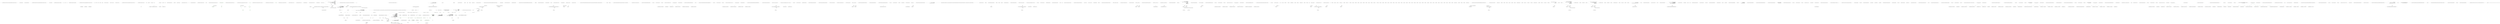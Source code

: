 digraph  {
n0 [cluster="Humanizer.Localisation.NumberToWords.PolishNumberToWordsConverter.ConvertNumberUnderThousand(Humanizer.Localisation.NumberToWords.PolishNumberToWordsConverter.Numeral, int)", label="Entry Humanizer.Localisation.NumberToWords.PolishNumberToWordsConverter.ConvertNumberUnderThousand(Humanizer.Localisation.NumberToWords.PolishNumberToWordsConverter.Numeral, int)", span="19-19"];
n19 [cluster="System.Text.StringBuilder.StringBuilder()", label="Entry System.Text.StringBuilder.StringBuilder()", span="0-0"];
n20 [cluster="System.Text.StringBuilder.AppendFormat(string, object)", label="Entry System.Text.StringBuilder.AppendFormat(string, object)", span="0-0"];
n18 [cluster="Humanizer.Localisation.NumberToWords.PolishNumberToWordsConverter.ConvertNumberUnderThousand(Humanizer.Localisation.NumberToWords.PolishNumberToWordsConverter.Numeral, int)", label="Exit Humanizer.Localisation.NumberToWords.PolishNumberToWordsConverter.ConvertNumberUnderThousand(Humanizer.Localisation.NumberToWords.PolishNumberToWordsConverter.Numeral, int)", span="19-19"];
n21 [cluster="System.Text.StringBuilder.ToString()", label="Entry System.Text.StringBuilder.ToString()", span="0-0"];
n22 [cluster="Humanizer.Localisation.NumberToWords.PolishNumberToWordsConverter.GetMappingIndex(int)", label="Entry Humanizer.Localisation.NumberToWords.PolishNumberToWordsConverter.GetMappingIndex(int)", span="51-51"];
n32 [cluster="Humanizer.Localisation.NumberToWords.PolishNumberToWordsConverter.GetMappingIndex(int)", label="return 2;", span="67-67"];
n30 [cluster="Humanizer.Localisation.NumberToWords.PolishNumberToWordsConverter.GetMappingIndex(int)", label="unity > 1 && unity < 5", span="63-63"];
n31 [cluster="Humanizer.Localisation.NumberToWords.PolishNumberToWordsConverter.GetMappingIndex(int)", label="return 1;", span="64-64"];
n33 [cluster="Humanizer.Localisation.NumberToWords.PolishNumberToWordsConverter.GetMappingIndex(int)", label="Exit Humanizer.Localisation.NumberToWords.PolishNumberToWordsConverter.GetMappingIndex(int)", span="51-51"];
n34 [cluster="Humanizer.Localisation.NumberToWords.PolishNumberToWordsConverter.GetSuffix(Humanizer.Localisation.NumberToWords.PolishNumberToWordsConverter.Numeral, int)", label="Entry Humanizer.Localisation.NumberToWords.PolishNumberToWordsConverter.GetSuffix(Humanizer.Localisation.NumberToWords.PolishNumberToWordsConverter.Numeral, int)", span="70-70"];
n35 [cluster="Humanizer.Localisation.NumberToWords.PolishNumberToWordsConverter.GetSuffix(Humanizer.Localisation.NumberToWords.PolishNumberToWordsConverter.Numeral, int)", label=numeral, span="72-72"];
n38 [cluster="Humanizer.Localisation.NumberToWords.PolishNumberToWordsConverter.GetSuffix(Humanizer.Localisation.NumberToWords.PolishNumberToWordsConverter.Numeral, int)", label="return miliard[GetMappingIndex(num)];", span="76-76"];
n41 [cluster="Humanizer.Localisation.NumberToWords.PolishNumberToWordsConverter.GetSuffix(Humanizer.Localisation.NumberToWords.PolishNumberToWordsConverter.Numeral, int)", label="return million[GetMappingIndex(num)];", span="79-79"];
n44 [cluster="Humanizer.Localisation.NumberToWords.PolishNumberToWordsConverter.GetSuffix(Humanizer.Localisation.NumberToWords.PolishNumberToWordsConverter.Numeral, int)", label="return thousand[GetMappingIndex(num)];", span="82-82"];
n36 [cluster="Humanizer.Localisation.NumberToWords.PolishNumberToWordsConverter.GetSuffix(Humanizer.Localisation.NumberToWords.PolishNumberToWordsConverter.Numeral, int)", label="Numeral.Miliard", span="74-74"];
n39 [cluster="Humanizer.Localisation.NumberToWords.PolishNumberToWordsConverter.GetSuffix(Humanizer.Localisation.NumberToWords.PolishNumberToWordsConverter.Numeral, int)", label="Numeral.Million", span="77-77"];
n42 [cluster="Humanizer.Localisation.NumberToWords.PolishNumberToWordsConverter.GetSuffix(Humanizer.Localisation.NumberToWords.PolishNumberToWordsConverter.Numeral, int)", label="Numeral.Thousand", span="80-80"];
n45 [cluster="Humanizer.Localisation.NumberToWords.PolishNumberToWordsConverter.GetSuffix(Humanizer.Localisation.NumberToWords.PolishNumberToWordsConverter.Numeral, int)", label="return string.Empty;", span="84-84"];
n37 [cluster="Humanizer.Localisation.NumberToWords.PolishNumberToWordsConverter.GetSuffix(Humanizer.Localisation.NumberToWords.PolishNumberToWordsConverter.Numeral, int)", label="var miliard = new[] { ''miliard'', ''miliardy'', ''miliardów'' }", span="75-75"];
n40 [cluster="Humanizer.Localisation.NumberToWords.PolishNumberToWordsConverter.GetSuffix(Humanizer.Localisation.NumberToWords.PolishNumberToWordsConverter.Numeral, int)", label="var million = new[] { ''milion'', ''miliony'', ''milionów'' }", span="78-78"];
n43 [cluster="Humanizer.Localisation.NumberToWords.PolishNumberToWordsConverter.GetSuffix(Humanizer.Localisation.NumberToWords.PolishNumberToWordsConverter.Numeral, int)", label="var thousand = new[] { ''tysiąc'', ''tysiące'', ''tysięcy'' }", span="81-81"];
n46 [cluster="Humanizer.Localisation.NumberToWords.PolishNumberToWordsConverter.GetSuffix(Humanizer.Localisation.NumberToWords.PolishNumberToWordsConverter.Numeral, int)", label="Exit Humanizer.Localisation.NumberToWords.PolishNumberToWordsConverter.GetSuffix(Humanizer.Localisation.NumberToWords.PolishNumberToWordsConverter.Numeral, int)", span="70-70"];
n47 [cluster="Humanizer.Localisation.NumberToWords.PolishNumberToWordsConverter.Convert(int)", label="Entry Humanizer.Localisation.NumberToWords.PolishNumberToWordsConverter.Convert(int)", span="88-88"];
n48 [cluster="Humanizer.Localisation.NumberToWords.PolishNumberToWordsConverter.Convert(int)", label="number == 0", span="90-90"];
n51 [cluster="Humanizer.Localisation.NumberToWords.PolishNumberToWordsConverter.Convert(int)", label="number < 0", span="95-95"];
n53 [cluster="Humanizer.Localisation.NumberToWords.PolishNumberToWordsConverter.Convert(int)", label="number = Math.Abs(number)", span="98-98"];
n56 [cluster="Humanizer.Localisation.NumberToWords.PolishNumberToWordsConverter.Convert(int)", label="var num = number / (int)numeral", span="104-104"];
n59 [cluster="Humanizer.Localisation.NumberToWords.PolishNumberToWordsConverter.Convert(int)", label="number %= (int)numeral", span="108-108"];
n49 [cluster="Humanizer.Localisation.NumberToWords.PolishNumberToWordsConverter.Convert(int)", label="return Zero;", span="91-91"];
n50 [cluster="Humanizer.Localisation.NumberToWords.PolishNumberToWordsConverter.Convert(int)", label="var result = new StringBuilder()", span="93-93"];
n52 [cluster="Humanizer.Localisation.NumberToWords.PolishNumberToWordsConverter.Convert(int)", label="result.AppendFormat(@''{0} '', Negative)", span="97-97"];
n58 [cluster="Humanizer.Localisation.NumberToWords.PolishNumberToWordsConverter.Convert(int)", label="result.AppendFormat(@''{0}{1} '', ConvertNumberUnderThousand(numeral, num), GetSuffix(numeral, num))", span="107-107"];
n60 [cluster="Humanizer.Localisation.NumberToWords.PolishNumberToWordsConverter.Convert(int)", label="return result.ToString().Trim();", span="112-112"];
n54 [cluster="Humanizer.Localisation.NumberToWords.PolishNumberToWordsConverter.Convert(int)", label="var numerals = ((Numeral[])Enum.GetValues(typeof(Numeral))).Reverse()", span="101-101"];
n62 [cluster="System.Math.Abs(int)", label="Entry System.Math.Abs(int)", span="0-0"];
n55 [cluster="Humanizer.Localisation.NumberToWords.PolishNumberToWordsConverter.Convert(int)", label=numerals, span="102-102"];
n63 [cluster="System.Enum.GetValues(System.Type)", label="Entry System.Enum.GetValues(System.Type)", span="0-0"];
n64 [cluster="System.Collections.Generic.IEnumerable<TSource>.Reverse<TSource>()", label="Entry System.Collections.Generic.IEnumerable<TSource>.Reverse<TSource>()", span="0-0"];
n57 [cluster="Humanizer.Localisation.NumberToWords.PolishNumberToWordsConverter.Convert(int)", label="num > 0", span="105-105"];
n65 [cluster="System.Text.StringBuilder.AppendFormat(string, object, object)", label="Entry System.Text.StringBuilder.AppendFormat(string, object, object)", span="0-0"];
n61 [cluster="Humanizer.Localisation.NumberToWords.PolishNumberToWordsConverter.Convert(int)", label="Exit Humanizer.Localisation.NumberToWords.PolishNumberToWordsConverter.Convert(int)", span="88-88"];
n66 [cluster="string.Trim()", label="Entry string.Trim()", span="0-0"];
m0_8 [cluster="CSharpx.EnumerableExtensions.ToUntypedArray(System.Collections.Generic.IEnumerable<object>, System.Type)", file="EnumerableExtensionsExtra.cs", label="Entry CSharpx.EnumerableExtensions.ToUntypedArray(System.Collections.Generic.IEnumerable<object>, System.Type)", span="24-24"];
m0_9 [cluster="CSharpx.EnumerableExtensions.ToUntypedArray(System.Collections.Generic.IEnumerable<object>, System.Type)", color=green, community=0, file="EnumerableExtensionsExtra.cs", label="var array = Array.CreateInstance(type, value.Count())", prediction=0, span="26-26"];
m0_10 [cluster="CSharpx.EnumerableExtensions.ToUntypedArray(System.Collections.Generic.IEnumerable<object>, System.Type)", color=green, community=0, file="EnumerableExtensionsExtra.cs", label="value.ToArray().CopyTo(array, 0)", prediction=1, span="27-27"];
m0_11 [cluster="CSharpx.EnumerableExtensions.ToUntypedArray(System.Collections.Generic.IEnumerable<object>, System.Type)", color=green, community=0, file="EnumerableExtensionsExtra.cs", label="return array;", prediction=0, span="28-28"];
m0_12 [cluster="CSharpx.EnumerableExtensions.ToUntypedArray(System.Collections.Generic.IEnumerable<object>, System.Type)", file="EnumerableExtensionsExtra.cs", label="Exit CSharpx.EnumerableExtensions.ToUntypedArray(System.Collections.Generic.IEnumerable<object>, System.Type)", span="24-24"];
m0_0 [cluster="CSharpx.EnumerableExtensions.IndexOf<TSource>(System.Collections.Generic.IEnumerable<TSource>, System.Func<TSource, bool>)", file="EnumerableExtensionsExtra.cs", label="Entry CSharpx.EnumerableExtensions.IndexOf<TSource>(System.Collections.Generic.IEnumerable<TSource>, System.Func<TSource, bool>)", span="10-10"];
m0_1 [cluster="CSharpx.EnumerableExtensions.IndexOf<TSource>(System.Collections.Generic.IEnumerable<TSource>, System.Func<TSource, bool>)", color=green, community=0, file="EnumerableExtensionsExtra.cs", label="var index = -1", prediction=3, span="12-12"];
m0_2 [cluster="CSharpx.EnumerableExtensions.IndexOf<TSource>(System.Collections.Generic.IEnumerable<TSource>, System.Func<TSource, bool>)", color=green, community=0, file="EnumerableExtensionsExtra.cs", label=source, prediction=4, span="13-13"];
m0_3 [cluster="CSharpx.EnumerableExtensions.IndexOf<TSource>(System.Collections.Generic.IEnumerable<TSource>, System.Func<TSource, bool>)", color=green, community=0, file="EnumerableExtensionsExtra.cs", label="index++", prediction=3, span="15-15"];
m0_5 [cluster="CSharpx.EnumerableExtensions.IndexOf<TSource>(System.Collections.Generic.IEnumerable<TSource>, System.Func<TSource, bool>)", color=green, community=0, file="EnumerableExtensionsExtra.cs", label="return index;", prediction=3, span="21-21"];
m0_4 [cluster="CSharpx.EnumerableExtensions.IndexOf<TSource>(System.Collections.Generic.IEnumerable<TSource>, System.Func<TSource, bool>)", color=green, community=0, file="EnumerableExtensionsExtra.cs", label="predicate(item)", prediction=4, span="16-16"];
m0_6 [cluster="CSharpx.EnumerableExtensions.IndexOf<TSource>(System.Collections.Generic.IEnumerable<TSource>, System.Func<TSource, bool>)", file="EnumerableExtensionsExtra.cs", label="Exit CSharpx.EnumerableExtensions.IndexOf<TSource>(System.Collections.Generic.IEnumerable<TSource>, System.Func<TSource, bool>)", span="10-10"];
m0_17 [cluster="CSharpx.EnumerableExtensions.Empty<TSource>(System.Collections.Generic.IEnumerable<TSource>)", file="EnumerableExtensionsExtra.cs", label="Entry CSharpx.EnumerableExtensions.Empty<TSource>(System.Collections.Generic.IEnumerable<TSource>)", span="31-31"];
m0_18 [cluster="CSharpx.EnumerableExtensions.Empty<TSource>(System.Collections.Generic.IEnumerable<TSource>)", color=green, community=0, file="EnumerableExtensionsExtra.cs", label="return !source.Any();", prediction=8, span="33-33"];
m0_19 [cluster="CSharpx.EnumerableExtensions.Empty<TSource>(System.Collections.Generic.IEnumerable<TSource>)", file="EnumerableExtensionsExtra.cs", label="Exit CSharpx.EnumerableExtensions.Empty<TSource>(System.Collections.Generic.IEnumerable<TSource>)", span="31-31"];
m0_13 [cluster="System.Collections.Generic.IEnumerable<TSource>.Count<TSource>()", file="EnumerableExtensionsExtra.cs", label="Entry System.Collections.Generic.IEnumerable<TSource>.Count<TSource>()", span="0-0"];
m0_20 [cluster="System.Collections.Generic.IEnumerable<TSource>.Any<TSource>()", file="EnumerableExtensionsExtra.cs", label="Entry System.Collections.Generic.IEnumerable<TSource>.Any<TSource>()", span="0-0"];
m0_14 [cluster="System.Array.CreateInstance(System.Type, int)", file="EnumerableExtensionsExtra.cs", label="Entry System.Array.CreateInstance(System.Type, int)", span="0-0"];
m0_15 [cluster="System.Collections.Generic.IEnumerable<TSource>.ToArray<TSource>()", file="EnumerableExtensionsExtra.cs", label="Entry System.Collections.Generic.IEnumerable<TSource>.ToArray<TSource>()", span="0-0"];
m0_16 [cluster="System.Array.CopyTo(System.Array, int)", file="EnumerableExtensionsExtra.cs", label="Entry System.Array.CopyTo(System.Array, int)", span="0-0"];
m0_7 [cluster="System.Func<T, TResult>.Invoke(T)", file="EnumerableExtensionsExtra.cs", label="Entry System.Func<T, TResult>.Invoke(T)", span="0-0"];
m1_0 [cluster="CommandLine.Core.InstanceBuilder.Build<T>(CSharpx.Maybe<System.Func<T>>, System.Collections.Generic.IEnumerable<string>, System.StringComparer, System.Globalization.CultureInfo)", file="InstanceBuilder.cs", label="Entry CommandLine.Core.InstanceBuilder.Build<T>(CSharpx.Maybe<System.Func<T>>, System.Collections.Generic.IEnumerable<string>, System.StringComparer, System.Globalization.CultureInfo)", span="14-14"];
m1_1 [cluster="CommandLine.Core.InstanceBuilder.Build<T>(CSharpx.Maybe<System.Func<T>>, System.Collections.Generic.IEnumerable<string>, System.StringComparer, System.Globalization.CultureInfo)", file="InstanceBuilder.cs", label="return Build(\r\n                factory,\r\n                (args, optionSpecs) =>\r\n                    {\r\n                        var tokens = Tokenizer.Tokenize(args, name => NameLookup.Contains(name, optionSpecs, nameComparer));\r\n                        var explodedTokens = Tokenizer.ExplodeOptionList(\r\n                            tokens,\r\n                            name => NameLookup.HavingSeparator(name, optionSpecs, nameComparer));\r\n                        return explodedTokens;\r\n                    },\r\n                arguments,\r\n                nameComparer,\r\n                parsingCulture);", span="20-32"];
m1_2 [cluster="CommandLine.Core.InstanceBuilder.Build<T>(CSharpx.Maybe<System.Func<T>>, System.Collections.Generic.IEnumerable<string>, System.StringComparer, System.Globalization.CultureInfo)", file="InstanceBuilder.cs", label="Exit CommandLine.Core.InstanceBuilder.Build<T>(CSharpx.Maybe<System.Func<T>>, System.Collections.Generic.IEnumerable<string>, System.StringComparer, System.Globalization.CultureInfo)", span="14-14"];
m1_4 [cluster="lambda expression", file="InstanceBuilder.cs", label="Entry lambda expression", span="22-29"];
m1_3 [cluster="CommandLine.Core.InstanceBuilder.Build<T>(CSharpx.Maybe<System.Func<T>>, System.Func<System.Collections.Generic.IEnumerable<string>, System.Collections.Generic.IEnumerable<CommandLine.Core.OptionSpecification>, CommandLine.Core.StatePair<System.Collections.Generic.IEnumerable<CommandLine.Core.Token>>>, System.Collections.Generic.IEnumerable<string>, System.StringComparer, System.Globalization.CultureInfo)", file="InstanceBuilder.cs", label="Entry CommandLine.Core.InstanceBuilder.Build<T>(CSharpx.Maybe<System.Func<T>>, System.Func<System.Collections.Generic.IEnumerable<string>, System.Collections.Generic.IEnumerable<CommandLine.Core.OptionSpecification>, CommandLine.Core.StatePair<System.Collections.Generic.IEnumerable<CommandLine.Core.Token>>>, System.Collections.Generic.IEnumerable<string>, System.StringComparer, System.Globalization.CultureInfo)", span="35-35"];
m1_5 [cluster="lambda expression", file="InstanceBuilder.cs", label="var tokens = Tokenizer.Tokenize(args, name => NameLookup.Contains(name, optionSpecs, nameComparer))", span="24-24"];
m1_6 [cluster="lambda expression", file="InstanceBuilder.cs", label="var explodedTokens = Tokenizer.ExplodeOptionList(\r\n                            tokens,\r\n                            name => NameLookup.HavingSeparator(name, optionSpecs, nameComparer))", span="25-27"];
m1_50 [cluster="CommandLine.Tests.Unit.ParserTests.Parse_options_with_short_name(string, string[])", file="InstanceBuilder.cs", label="var sut = new Parser()", span="87-87"];
m1_8 [cluster="lambda expression", file="InstanceBuilder.cs", label="Exit lambda expression", span="22-29"];
m1_154 [cluster="CommandLine.Tests.Unit.ParserTests.Explicit_help_request_with_immutable_instance_generates_help_screen()", file="InstanceBuilder.cs", label="System.StringComparer", span=""];
m1_155 [cluster="CommandLine.Tests.Unit.ParserTests.Explicit_help_request_with_immutable_instance_generates_help_screen()", file="InstanceBuilder.cs", label="System.Collections.Generic.IEnumerable<CommandLine.Core.OptionSpecification>", span=""];
m1_156 [cluster="CommandLine.Tests.Unit.ParserTests.Explicit_help_request_with_immutable_instance_generates_help_screen()", file="InstanceBuilder.cs", label="CSharpx.Maybe<System.Func<T>>", span=""];
m1_158 [cluster="CommandLine.Tests.Unit.ParserTests.Explicit_help_request_with_immutable_instance_generates_help_screen()", file="InstanceBuilder.cs", label="System.StringComparer", span=""];
m1_157 [cluster="CommandLine.Tests.Unit.ParserTests.Explicit_help_request_with_immutable_instance_generates_help_screen()", file="InstanceBuilder.cs", label=specProps, span=""];
m1_159 [cluster="CommandLine.Tests.Unit.ParserTests.Explicit_help_request_with_immutable_instance_generates_help_screen()", file="InstanceBuilder.cs", label=optionSpecs, span=""];
m1_160 [cluster="CommandLine.Tests.Unit.ParserTests.Explicit_help_request_with_immutable_instance_generates_help_screen()", file="InstanceBuilder.cs", label="System.Globalization.CultureInfo", span=""];
m1_93 [cluster="CommandLine.Tests.Unit.ParserTests.Parse_verbs()", file="InstanceBuilder.cs", label="Entry CommandLine.Tests.Unit.ParserTests.Parse_verbs()", span="171-171"];
m1_60 [cluster="Unk.MapValues", file="InstanceBuilder.cs", label="Entry Unk.MapValues", span=""];
m1_115 [cluster="lambda expression", file="InstanceBuilder.cs", label="Entry lambda expression", span="99-99"];
m1_116 [cluster="lambda expression", file="InstanceBuilder.cs", label="sp.Value.IsJust()", span="99-99"];
m1_117 [cluster="lambda expression", file="InstanceBuilder.cs", label="Exit lambda expression", span="99-99"];
m1_118 [cluster="CSharpx.Maybe<T>.IsJust<T>()", file="InstanceBuilder.cs", label="Entry CSharpx.Maybe<T>.IsJust<T>()", span="175-175"];
m1_119 [cluster="lambda expression", file="InstanceBuilder.cs", label="Entry lambda expression", span="100-100"];
m1_393 [cluster="CommandLine.Tests.Unit.ParserTests.When_IgnoreUnknownArguments_is_set_valid_unknown_arguments_avoid_a_failure_parsing(string[], CommandLine.Tests.Fakes.Simple_Options)", file="InstanceBuilder.cs", label="Entry CommandLine.Tests.Unit.ParserTests.When_IgnoreUnknownArguments_is_set_valid_unknown_arguments_avoid_a_failure_parsing(string[], CommandLine.Tests.Fakes.Simple_Options)", span="659-659"];
m1_394 [cluster="CommandLine.Tests.Unit.ParserTests.When_IgnoreUnknownArguments_is_set_valid_unknown_arguments_avoid_a_failure_parsing(string[], CommandLine.Tests.Fakes.Simple_Options)", file="InstanceBuilder.cs", label="var sut = new Parser(config => config.IgnoreUnknownArguments = true)", span="664-664"];
m1_395 [cluster="CommandLine.Tests.Unit.ParserTests.When_IgnoreUnknownArguments_is_set_valid_unknown_arguments_avoid_a_failure_parsing(string[], CommandLine.Tests.Fakes.Simple_Options)", file="InstanceBuilder.cs", label="var result = sut.ParseArguments<Simple_Options>(arguments)", span="667-667"];
m1_397 [cluster="CommandLine.Tests.Unit.ParserTests.When_IgnoreUnknownArguments_is_set_valid_unknown_arguments_avoid_a_failure_parsing(string[], CommandLine.Tests.Fakes.Simple_Options)", file="InstanceBuilder.cs", label="result.WithParsed(opts => opts.ShouldBeEquivalentTo(expected))", span="671-671"];
m1_396 [cluster="CommandLine.Tests.Unit.ParserTests.When_IgnoreUnknownArguments_is_set_valid_unknown_arguments_avoid_a_failure_parsing(string[], CommandLine.Tests.Fakes.Simple_Options)", file="InstanceBuilder.cs", label="result.Tag.ShouldBeEquivalentTo(ParserResultType.Parsed)", span="670-670"];
m1_398 [cluster="CommandLine.Tests.Unit.ParserTests.When_IgnoreUnknownArguments_is_set_valid_unknown_arguments_avoid_a_failure_parsing(string[], CommandLine.Tests.Fakes.Simple_Options)", file="InstanceBuilder.cs", label="Exit CommandLine.Tests.Unit.ParserTests.When_IgnoreUnknownArguments_is_set_valid_unknown_arguments_avoid_a_failure_parsing(string[], CommandLine.Tests.Fakes.Simple_Options)", span="659-659"];
m1_79 [cluster="lambda expression", file="InstanceBuilder.cs", label="Entry lambda expression", span="139-139"];
m1_61 [cluster="CommandLine.Tests.Unit.ParserTests.Parse_options_with_double_dash()", file="InstanceBuilder.cs", label="Entry CommandLine.Tests.Unit.ParserTests.Parse_options_with_double_dash()", span="112-112"];
m1_71 [cluster="System.Reflection.MethodBase.GetParameters()", file="InstanceBuilder.cs", label="Entry System.Reflection.MethodBase.GetParameters()", span="0-0"];
m1_72 [cluster="string.ToLower()", file="InstanceBuilder.cs", label="Entry string.ToLower()", span="0-0"];
m1_73 [cluster="System.Type.CreateDefaultForImmutable()", file="InstanceBuilder.cs", label="Entry System.Type.CreateDefaultForImmutable()", span="125-125"];
m1_76 [cluster="CommandLine.Core.SpecificationPropertyRules.Lookup(System.Collections.Generic.IEnumerable<CommandLine.Core.Token>)", file="InstanceBuilder.cs", label="Entry CommandLine.Core.SpecificationPropertyRules.Lookup(System.Collections.Generic.IEnumerable<CommandLine.Core.Token>)", span="12-12"];
m1_74 [cluster="System.Collections.Generic.IEnumerable<TSource>.ToArray<TSource>()", file="InstanceBuilder.cs", label="Entry System.Collections.Generic.IEnumerable<TSource>.ToArray<TSource>()", span="0-0"];
m1_75 [cluster="System.Reflection.ConstructorInfo.Invoke(object[])", file="InstanceBuilder.cs", label="Entry System.Reflection.ConstructorInfo.Invoke(object[])", span="0-0"];
m1_77 [cluster="System.Collections.Generic.IEnumerable<CommandLine.Core.SpecificationProperty>.Validate(System.Collections.Generic.IEnumerable<System.Func<System.Collections.Generic.IEnumerable<CommandLine.Core.SpecificationProperty>, System.Collections.Generic.IEnumerable<CommandLine.Error>>>)", file="InstanceBuilder.cs", label="Entry System.Collections.Generic.IEnumerable<CommandLine.Core.SpecificationProperty>.Validate(System.Collections.Generic.IEnumerable<System.Func<System.Collections.Generic.IEnumerable<CommandLine.Core.SpecificationProperty>, System.Collections.Generic.IEnumerable<CommandLine.Error>>>)", span="40-40"];
m1_7 [cluster="lambda expression", file="InstanceBuilder.cs", label="return explodedTokens;", span="28-28"];
m1_136 [cluster="lambda expression", file="InstanceBuilder.cs", label="Exit lambda expression", span="108-108"];
m1_138 [cluster="CommandLine.Tests.Unit.ParserTests.Explicit_help_request_with_immutable_instance_generates_help_requested_error()", file="InstanceBuilder.cs", label="var expectedError = new HelpRequestedError()", span="284-284"];
m1_10 [cluster="CommandLine.Core.Tokenizer.ExplodeOptionList(CommandLine.Core.StatePair<System.Collections.Generic.IEnumerable<CommandLine.Core.Token>>, System.Func<string, CSharpx.Maybe<char>>)", file="InstanceBuilder.cs", label="Entry CommandLine.Core.Tokenizer.ExplodeOptionList(CommandLine.Core.StatePair<System.Collections.Generic.IEnumerable<CommandLine.Core.Token>>, System.Func<string, CSharpx.Maybe<char>>)", span="45-45"];
m1_9 [cluster="CommandLine.Parser.ParseArguments<T>(System.Collections.Generic.IEnumerable<string>)", file="InstanceBuilder.cs", label="Entry CommandLine.Parser.ParseArguments<T>(System.Collections.Generic.IEnumerable<string>)", span="85-85"];
m1_308 [cluster="CommandLine.Tests.Unit.ParserTests.Properly_formatted_help_screen_is_displayed_when_there_is_a_hidden_verb()", file="InstanceBuilder.cs", label="Entry CommandLine.Tests.Unit.ParserTests.Properly_formatted_help_screen_is_displayed_when_there_is_a_hidden_verb()", span="529-529"];
m1_309 [cluster="CommandLine.Tests.Unit.ParserTests.Properly_formatted_help_screen_is_displayed_when_there_is_a_hidden_verb()", file="InstanceBuilder.cs", label="var help = new StringWriter()", span="532-532"];
m1_310 [cluster="CommandLine.Tests.Unit.ParserTests.Properly_formatted_help_screen_is_displayed_when_there_is_a_hidden_verb()", file="InstanceBuilder.cs", label="var sut = new Parser(config => config.HelpWriter = help)", span="533-533"];
m1_312 [cluster="CommandLine.Tests.Unit.ParserTests.Properly_formatted_help_screen_is_displayed_when_there_is_a_hidden_verb()", file="InstanceBuilder.cs", label="var result = help.ToString()", span="537-537"];
m1_311 [cluster="CommandLine.Tests.Unit.ParserTests.Properly_formatted_help_screen_is_displayed_when_there_is_a_hidden_verb()", file="InstanceBuilder.cs", label="sut.ParseArguments<Secert_Verb, Add_Verb_With_Usage_Attribute>(new string[] { })", span="536-536"];
m1_313 [cluster="CommandLine.Tests.Unit.ParserTests.Properly_formatted_help_screen_is_displayed_when_there_is_a_hidden_verb()", file="InstanceBuilder.cs", label="var lines = result.ToNotEmptyLines().TrimStringArray()", span="540-540"];
m1_314 [cluster="CommandLine.Tests.Unit.ParserTests.Properly_formatted_help_screen_is_displayed_when_there_is_a_hidden_verb()", file="InstanceBuilder.cs", label="lines[0].Should().StartWithEquivalent(''CommandLine'')", span="542-542"];
m1_315 [cluster="CommandLine.Tests.Unit.ParserTests.Properly_formatted_help_screen_is_displayed_when_there_is_a_hidden_verb()", file="InstanceBuilder.cs", label="lines[1].ShouldBeEquivalentTo(''Copyright (c) 2005 - 2015 Giacomo Stelluti Scala'')", span="543-543"];
m1_316 [cluster="CommandLine.Tests.Unit.ParserTests.Properly_formatted_help_screen_is_displayed_when_there_is_a_hidden_verb()", file="InstanceBuilder.cs", label="lines[2].ShouldBeEquivalentTo(''ERROR(S):'')", span="549-549"];
m1_317 [cluster="CommandLine.Tests.Unit.ParserTests.Properly_formatted_help_screen_is_displayed_when_there_is_a_hidden_verb()", file="InstanceBuilder.cs", label="lines[3].ShouldBeEquivalentTo(''No verb selected.'')", span="550-550"];
m1_318 [cluster="CommandLine.Tests.Unit.ParserTests.Properly_formatted_help_screen_is_displayed_when_there_is_a_hidden_verb()", file="InstanceBuilder.cs", label="lines[4].ShouldBeEquivalentTo(''add        Add file contents to the index.'')", span="551-551"];
m1_319 [cluster="CommandLine.Tests.Unit.ParserTests.Properly_formatted_help_screen_is_displayed_when_there_is_a_hidden_verb()", file="InstanceBuilder.cs", label="lines[5].ShouldBeEquivalentTo(''help       Display more information on a specific command.'')", span="552-552"];
m1_320 [cluster="CommandLine.Tests.Unit.ParserTests.Properly_formatted_help_screen_is_displayed_when_there_is_a_hidden_verb()", file="InstanceBuilder.cs", label="lines[6].ShouldBeEquivalentTo(''version    Display version information.'')", span="553-553"];
m1_321 [cluster="CommandLine.Tests.Unit.ParserTests.Properly_formatted_help_screen_is_displayed_when_there_is_a_hidden_verb()", file="InstanceBuilder.cs", label="Exit CommandLine.Tests.Unit.ParserTests.Properly_formatted_help_screen_is_displayed_when_there_is_a_hidden_verb()", span="529-529"];
m1_88 [cluster="CommandLine.Tests.Unit.ParserTests.Parse_options_with_single_dash()", file="InstanceBuilder.cs", label="var expectedOptions = new Options_With_Switches()", span="159-159"];
m1_89 [cluster="CommandLine.Tests.Unit.ParserTests.Parse_options_with_single_dash()", file="InstanceBuilder.cs", label="var sut = new Parser()", span="160-160"];
m1_326 [cluster="CommandLine.Tests.Unit.ParserTests.Properly_formatted_help_screen_is_displayed_when_there_is_a_hidden_verb_selected_usage_displays_with_hidden_option()", file="InstanceBuilder.cs", label="Entry CommandLine.Tests.Unit.ParserTests.Properly_formatted_help_screen_is_displayed_when_there_is_a_hidden_verb_selected_usage_displays_with_hidden_option()", span="559-559"];
m1_327 [cluster="CommandLine.Tests.Unit.ParserTests.Properly_formatted_help_screen_is_displayed_when_there_is_a_hidden_verb_selected_usage_displays_with_hidden_option()", file="InstanceBuilder.cs", label="var help = new StringWriter()", span="562-562"];
m1_328 [cluster="CommandLine.Tests.Unit.ParserTests.Properly_formatted_help_screen_is_displayed_when_there_is_a_hidden_verb_selected_usage_displays_with_hidden_option()", file="InstanceBuilder.cs", label="var sut = new Parser(config => config.HelpWriter = help)", span="563-563"];
m1_330 [cluster="CommandLine.Tests.Unit.ParserTests.Properly_formatted_help_screen_is_displayed_when_there_is_a_hidden_verb_selected_usage_displays_with_hidden_option()", file="InstanceBuilder.cs", label="var result = help.ToString()", span="567-567"];
m1_329 [cluster="CommandLine.Tests.Unit.ParserTests.Properly_formatted_help_screen_is_displayed_when_there_is_a_hidden_verb_selected_usage_displays_with_hidden_option()", file="InstanceBuilder.cs", label="sut.ParseArguments<Secert_Verb, Add_Verb_With_Usage_Attribute>(new string[] { ''secert'', ''--help'' })", span="566-566"];
m1_331 [cluster="CommandLine.Tests.Unit.ParserTests.Properly_formatted_help_screen_is_displayed_when_there_is_a_hidden_verb_selected_usage_displays_with_hidden_option()", file="InstanceBuilder.cs", label="var lines = result.ToNotEmptyLines().TrimStringArray()", span="570-570"];
m1_332 [cluster="CommandLine.Tests.Unit.ParserTests.Properly_formatted_help_screen_is_displayed_when_there_is_a_hidden_verb_selected_usage_displays_with_hidden_option()", file="InstanceBuilder.cs", label="lines[0].Should().StartWithEquivalent(''CommandLine'')", span="572-572"];
m1_333 [cluster="CommandLine.Tests.Unit.ParserTests.Properly_formatted_help_screen_is_displayed_when_there_is_a_hidden_verb_selected_usage_displays_with_hidden_option()", file="InstanceBuilder.cs", label="lines[1].ShouldBeEquivalentTo(''Copyright (c) 2005 - 2015 Giacomo Stelluti Scala'')", span="573-573"];
m1_334 [cluster="CommandLine.Tests.Unit.ParserTests.Properly_formatted_help_screen_is_displayed_when_there_is_a_hidden_verb_selected_usage_displays_with_hidden_option()", file="InstanceBuilder.cs", label="lines[2].ShouldBeEquivalentTo(''-f, --force    Allow adding otherwise ignored files.'')", span="579-579"];
m1_335 [cluster="CommandLine.Tests.Unit.ParserTests.Properly_formatted_help_screen_is_displayed_when_there_is_a_hidden_verb_selected_usage_displays_with_hidden_option()", file="InstanceBuilder.cs", label="lines[3].ShouldBeEquivalentTo(''--help         Display this help screen.'')", span="580-580"];
m1_336 [cluster="CommandLine.Tests.Unit.ParserTests.Properly_formatted_help_screen_is_displayed_when_there_is_a_hidden_verb_selected_usage_displays_with_hidden_option()", file="InstanceBuilder.cs", label="lines[4].ShouldBeEquivalentTo(''--version      Display version information.'')", span="581-581"];
m1_337 [cluster="CommandLine.Tests.Unit.ParserTests.Properly_formatted_help_screen_is_displayed_when_there_is_a_hidden_verb_selected_usage_displays_with_hidden_option()", file="InstanceBuilder.cs", label="Exit CommandLine.Tests.Unit.ParserTests.Properly_formatted_help_screen_is_displayed_when_there_is_a_hidden_verb_selected_usage_displays_with_hidden_option()", span="559-559"];
m1_359 [cluster="CommandLine.Tests.Unit.ParserTests.Parse_options_when_given_hidden_verb_with_hidden_option()", file="InstanceBuilder.cs", label="Entry CommandLine.Tests.Unit.ParserTests.Parse_options_when_given_hidden_verb_with_hidden_option()", span="607-607"];
m1_360 [cluster="CommandLine.Tests.Unit.ParserTests.Parse_options_when_given_hidden_verb_with_hidden_option()", file="InstanceBuilder.cs", label="var expectedOptions = new Secert_Verb { Force = true, SecertOption = ''shhh'' }", span="610-610"];
m1_361 [cluster="CommandLine.Tests.Unit.ParserTests.Parse_options_when_given_hidden_verb_with_hidden_option()", file="InstanceBuilder.cs", label="var help = new StringWriter()", span="611-611"];
m1_367 [cluster="CommandLine.Tests.Unit.ParserTests.Parse_options_when_given_hidden_verb_with_hidden_option()", file="InstanceBuilder.cs", label="((Parsed<object>)result).Value.ShouldBeEquivalentTo(expectedOptions, o => o.RespectingRuntimeTypes())", span="621-621"];
m1_362 [cluster="CommandLine.Tests.Unit.ParserTests.Parse_options_when_given_hidden_verb_with_hidden_option()", file="InstanceBuilder.cs", label="var sut = new Parser(config => config.HelpWriter = help)", span="612-612"];
m1_363 [cluster="CommandLine.Tests.Unit.ParserTests.Parse_options_when_given_hidden_verb_with_hidden_option()", file="InstanceBuilder.cs", label="var result = sut.ParseArguments<Secert_Verb, Add_Verb_With_Usage_Attribute>(new string[] { ''secert'', ''--force'', ''--secert-option'', ''shhh'' })", span="615-615"];
m1_364 [cluster="CommandLine.Tests.Unit.ParserTests.Parse_options_when_given_hidden_verb_with_hidden_option()", file="InstanceBuilder.cs", label="result.Tag.ShouldBeEquivalentTo(ParserResultType.Parsed)", span="618-618"];
m1_365 [cluster="CommandLine.Tests.Unit.ParserTests.Parse_options_when_given_hidden_verb_with_hidden_option()", file="InstanceBuilder.cs", label="result.GetType().Should().Be<Parsed<object>>()", span="619-619"];
m1_366 [cluster="CommandLine.Tests.Unit.ParserTests.Parse_options_when_given_hidden_verb_with_hidden_option()", file="InstanceBuilder.cs", label="result.TypeInfo.Current.Should().Be<Secert_Verb>()", span="620-620"];
m1_368 [cluster="CommandLine.Tests.Unit.ParserTests.Parse_options_when_given_hidden_verb_with_hidden_option()", file="InstanceBuilder.cs", label="Exit CommandLine.Tests.Unit.ParserTests.Parse_options_when_given_hidden_verb_with_hidden_option()", span="607-607"];
m1_446 [cluster="CommandLine.Tests.Unit.ParserTests.Arguments_with_the_same_values_when_unknown_arguments_are_ignored()", file="InstanceBuilder.cs", label="Entry CommandLine.Tests.Unit.ParserTests.Arguments_with_the_same_values_when_unknown_arguments_are_ignored()", span="751-751"];
m1_447 [cluster="CommandLine.Tests.Unit.ParserTests.Arguments_with_the_same_values_when_unknown_arguments_are_ignored()", file="InstanceBuilder.cs", label="var sameValues = new[] { ''--stringvalue=test'', ''--shortandlong=test'' }", span="753-753"];
m1_448 [cluster="CommandLine.Tests.Unit.ParserTests.Arguments_with_the_same_values_when_unknown_arguments_are_ignored()", file="InstanceBuilder.cs", label="var sut = new Parser(parserSettings => { parserSettings.IgnoreUnknownArguments = true; })", span="754-754"];
m1_449 [cluster="CommandLine.Tests.Unit.ParserTests.Arguments_with_the_same_values_when_unknown_arguments_are_ignored()", file="InstanceBuilder.cs", label="var result = sut.ParseArguments<Simple_Options>(sameValues)", span="755-755"];
m1_450 [cluster="CommandLine.Tests.Unit.ParserTests.Arguments_with_the_same_values_when_unknown_arguments_are_ignored()", file="InstanceBuilder.cs", label="result.MapResult(_ => true, _ => false).Should().BeTrue()", span="757-757"];
m1_451 [cluster="CommandLine.Tests.Unit.ParserTests.Arguments_with_the_same_values_when_unknown_arguments_are_ignored()", file="InstanceBuilder.cs", label="Exit CommandLine.Tests.Unit.ParserTests.Arguments_with_the_same_values_when_unknown_arguments_are_ignored()", span="751-751"];
m1_53 [cluster="CommandLine.Tests.Unit.ParserTests.Parse_options_with_short_name(string, string[])", file="InstanceBuilder.cs", label="Exit CommandLine.Tests.Unit.ParserTests.Parse_options_with_short_name(string, string[])", span="83-83"];
m1_235 [cluster="CommandLine.Tests.Unit.ParserTests.Explicit_version_request_generates_version_info_screen_in_verbs_scenario(string)", file="InstanceBuilder.cs", label="Entry CommandLine.Tests.Unit.ParserTests.Explicit_version_request_generates_version_info_screen_in_verbs_scenario(string)", span="416-416"];
m1_236 [cluster="CommandLine.Tests.Unit.ParserTests.Explicit_version_request_generates_version_info_screen_in_verbs_scenario(string)", file="InstanceBuilder.cs", label="var help = new StringWriter()", span="419-419"];
m1_238 [cluster="CommandLine.Tests.Unit.ParserTests.Explicit_version_request_generates_version_info_screen_in_verbs_scenario(string)", file="InstanceBuilder.cs", label="sut.ParseArguments<Add_Verb, Commit_Verb, Clone_Verb>(new[] { command })", span="423-423"];
m1_237 [cluster="CommandLine.Tests.Unit.ParserTests.Explicit_version_request_generates_version_info_screen_in_verbs_scenario(string)", file="InstanceBuilder.cs", label="var sut = new Parser(config => config.HelpWriter = help)", span="420-420"];
m1_239 [cluster="CommandLine.Tests.Unit.ParserTests.Explicit_version_request_generates_version_info_screen_in_verbs_scenario(string)", file="InstanceBuilder.cs", label="var result = help.ToString()", span="424-424"];
m1_240 [cluster="CommandLine.Tests.Unit.ParserTests.Explicit_version_request_generates_version_info_screen_in_verbs_scenario(string)", file="InstanceBuilder.cs", label="result.Length.Should().BeGreaterThan(0)", span="427-427"];
m1_241 [cluster="CommandLine.Tests.Unit.ParserTests.Explicit_version_request_generates_version_info_screen_in_verbs_scenario(string)", file="InstanceBuilder.cs", label="var lines = result.ToNotEmptyLines().TrimStringArray()", span="428-428"];
m1_242 [cluster="CommandLine.Tests.Unit.ParserTests.Explicit_version_request_generates_version_info_screen_in_verbs_scenario(string)", file="InstanceBuilder.cs", label="lines.Should().HaveCount(x => x == 1)", span="429-429"];
m1_243 [cluster="CommandLine.Tests.Unit.ParserTests.Explicit_version_request_generates_version_info_screen_in_verbs_scenario(string)", file="InstanceBuilder.cs", label="lines[0].Should().StartWithEquivalent(''CommandLine'')", span="431-431"];
m1_244 [cluster="CommandLine.Tests.Unit.ParserTests.Explicit_version_request_generates_version_info_screen_in_verbs_scenario(string)", file="InstanceBuilder.cs", label="Exit CommandLine.Tests.Unit.ParserTests.Explicit_version_request_generates_version_info_screen_in_verbs_scenario(string)", span="416-416"];
m1_144 [cluster="lambda expression", file="InstanceBuilder.cs", label=d, span="116-116"];
m1_64 [cluster="CommandLine.Tests.Unit.ParserTests.Parse_options_with_double_dash()", file="InstanceBuilder.cs", label="var result =\r\n                sut.ParseArguments<Simple_Options_With_Values>(\r\n                    new[] { ''--stringvalue'', ''astring'', ''--'', ''20'', ''--aaa'', ''-b'', ''--ccc'', ''30'' })", span="125-127"];
m1_47 [cluster="CommandLine.Core.InstanceBuilder.Build<T>(CSharpx.Maybe<System.Func<T>>, System.Func<System.Collections.Generic.IEnumerable<string>, System.Collections.Generic.IEnumerable<CommandLine.Core.OptionSpecification>, CommandLine.Core.StatePair<System.Collections.Generic.IEnumerable<CommandLine.Core.Token>>>, System.Collections.Generic.IEnumerable<string>, System.StringComparer, System.Globalization.CultureInfo)", file="InstanceBuilder.cs", label="Exit CommandLine.Core.InstanceBuilder.Build<T>(CSharpx.Maybe<System.Func<T>>, System.Func<System.Collections.Generic.IEnumerable<string>, System.Collections.Generic.IEnumerable<CommandLine.Core.OptionSpecification>, CommandLine.Core.StatePair<System.Collections.Generic.IEnumerable<CommandLine.Core.Token>>>, System.Collections.Generic.IEnumerable<string>, System.StringComparer, System.Globalization.CultureInfo)", span="35-35"];
m1_58 [cluster="CommandLine.Tests.Unit.ParserTests.Parse_repeated_options_with_default_parser()", file="InstanceBuilder.cs", label="Assert.IsType<NotParsed<Options_With_Switches>>(result)", span="107-107"];
m1_86 [cluster="lambda expression", file="InstanceBuilder.cs", label="Exit lambda expression", span="44-45"];
m1_87 [cluster="CommandLine.Core.Specification.FromProperty(System.Reflection.PropertyInfo)", file="InstanceBuilder.cs", label="Entry CommandLine.Core.Specification.FromProperty(System.Reflection.PropertyInfo)", span="105-105"];
m1_90 [cluster="lambda expression", file="InstanceBuilder.cs", label="Entry lambda expression", span="53-57"];
m1_91 [cluster="lambda expression", file="InstanceBuilder.cs", label="typeof(T).IsMutable()\r\n                    ? factory.Return(f => f(), Activator.CreateInstance<T>())\r\n                    : ReflectionHelper.CreateDefaultImmutableInstance<T>(\r\n                        (from p in specProps select p.Specification.ConversionType).ToArray())", span="54-57"];
m1_92 [cluster="lambda expression", file="InstanceBuilder.cs", label="Exit lambda expression", span="53-57"];
m1_104 [cluster="CommandLine.Core.TypeConverter.ChangeType(System.Collections.Generic.IEnumerable<string>, System.Type, bool, System.Globalization.CultureInfo)", file="InstanceBuilder.cs", label="Entry CommandLine.Core.TypeConverter.ChangeType(System.Collections.Generic.IEnumerable<string>, System.Type, bool, System.Globalization.CultureInfo)", span="13-13"];
m1_105 [cluster="lambda expression", file="InstanceBuilder.cs", label="Entry lambda expression", span="85-85"];
m1_107 [cluster="lambda expression", file="InstanceBuilder.cs", label="Exit lambda expression", span="85-85"];
m1_106 [cluster="lambda expression", file="InstanceBuilder.cs", label="TypeConverter.ChangeType(vals, type, isScalar, parsingCulture)", span="85-85"];
m1_109 [cluster="lambda expression", file="InstanceBuilder.cs", label="token.Text.MatchName(o.ShortName, o.LongName, nameComparer)", span="89-89"];
m1_108 [cluster="lambda expression", file="InstanceBuilder.cs", label="Entry lambda expression", span="89-89"];
m1_110 [cluster="lambda expression", file="InstanceBuilder.cs", label="Exit lambda expression", span="89-89"];
m1_68 [cluster="lambda expression", file="InstanceBuilder.cs", label="Entry lambda expression", span="122-122"];
m1_111 [cluster="CommandLine.Tests.Fakes.Commit_Verb.Commit_Verb()", file="InstanceBuilder.cs", label="Entry CommandLine.Tests.Fakes.Commit_Verb.Commit_Verb()", span="22-22"];
m1_341 [cluster="CommandLine.Tests.Unit.ParserTests.Parse_options_when_given_hidden_verb()", file="InstanceBuilder.cs", label="Entry CommandLine.Tests.Unit.ParserTests.Parse_options_when_given_hidden_verb()", span="587-587"];
m1_342 [cluster="CommandLine.Tests.Unit.ParserTests.Parse_options_when_given_hidden_verb()", file="InstanceBuilder.cs", label="var expectedOptions = new Secert_Verb { Force = true, SecertOption = null}", span="590-590"];
m1_343 [cluster="CommandLine.Tests.Unit.ParserTests.Parse_options_when_given_hidden_verb()", file="InstanceBuilder.cs", label="var help = new StringWriter()", span="591-591"];
m1_349 [cluster="CommandLine.Tests.Unit.ParserTests.Parse_options_when_given_hidden_verb()", file="InstanceBuilder.cs", label="((Parsed<object>)result).Value.ShouldBeEquivalentTo(expectedOptions, o => o.RespectingRuntimeTypes())", span="602-602"];
m1_344 [cluster="CommandLine.Tests.Unit.ParserTests.Parse_options_when_given_hidden_verb()", file="InstanceBuilder.cs", label="var sut = new Parser(config => config.HelpWriter = help)", span="592-592"];
m1_345 [cluster="CommandLine.Tests.Unit.ParserTests.Parse_options_when_given_hidden_verb()", file="InstanceBuilder.cs", label="var result = sut.ParseArguments<Secert_Verb, Add_Verb_With_Usage_Attribute>(new string[] { ''secert'', ''--force'' })", span="595-595"];
m1_346 [cluster="CommandLine.Tests.Unit.ParserTests.Parse_options_when_given_hidden_verb()", file="InstanceBuilder.cs", label="result.Tag.ShouldBeEquivalentTo(ParserResultType.Parsed)", span="599-599"];
m1_347 [cluster="CommandLine.Tests.Unit.ParserTests.Parse_options_when_given_hidden_verb()", file="InstanceBuilder.cs", label="result.GetType().Should().Be<Parsed<object>>()", span="600-600"];
m1_348 [cluster="CommandLine.Tests.Unit.ParserTests.Parse_options_when_given_hidden_verb()", file="InstanceBuilder.cs", label="result.TypeInfo.Current.Should().Be<Secert_Verb>()", span="601-601"];
m1_350 [cluster="CommandLine.Tests.Unit.ParserTests.Parse_options_when_given_hidden_verb()", file="InstanceBuilder.cs", label="Exit CommandLine.Tests.Unit.ParserTests.Parse_options_when_given_hidden_verb()", span="587-587"];
m1_122 [cluster="CommandLine.Tests.Unit.ParserTests.Parse_verbs_using_generic_overload()", file="InstanceBuilder.cs", label="var sut = new Parser()", span="252-252"];
m1_35 [cluster="CommandLine.Core.InstanceBuilder.Build<T>(CSharpx.Maybe<System.Func<T>>, System.Func<System.Collections.Generic.IEnumerable<string>, System.Collections.Generic.IEnumerable<CommandLine.Core.OptionSpecification>, CommandLine.Core.StatePair<System.Collections.Generic.IEnumerable<CommandLine.Core.Token>>>, System.Collections.Generic.IEnumerable<string>, System.StringComparer, System.Globalization.CultureInfo)", file="InstanceBuilder.cs", label="T instance", span="93-93"];
m1_18 [cluster="CommandLine.Tests.Unit.ParserTests.When_HelpWriter_is_set_help_screen_is_generated_in_verbs_scenario()", file="InstanceBuilder.cs", label="sut.ParseArguments(new string[] { }, typeof(Add_Verb), typeof(Commit_Verb), typeof(Clone_Verb))", span="39-39"];
m1_55 [cluster="CommandLine.NotParsed<T>.NotParsed(T, System.Collections.Generic.IEnumerable<CommandLine.Error>)", file="InstanceBuilder.cs", label="Entry CommandLine.NotParsed<T>.NotParsed(T, System.Collections.Generic.IEnumerable<CommandLine.Error>)", span="142-142"];
m1_56 [cluster="System.Func<TResult>.Invoke()", file="InstanceBuilder.cs", label="Entry System.Func<TResult>.Invoke()", span="0-0"];
m1_57 [cluster="System.Func<T1, T2, TResult>.Invoke(T1, T2)", file="InstanceBuilder.cs", label="Entry System.Func<T1, T2, TResult>.Invoke(T1, T2)", span="0-0"];
m1_59 [cluster="CommandLine.Core.Specification.IsOption()", file="InstanceBuilder.cs", label="Entry CommandLine.Core.Specification.IsOption()", span="10-10"];
m1_161 [cluster="Unk.BeGreaterThan", file="InstanceBuilder.cs", label=token, span=""];
m1_70 [cluster="lambda expression", file="InstanceBuilder.cs", label="Exit lambda expression", span="122-122"];
m1_463 [cluster="CommandLine.Tests.Unit.ParserTests.Arguments_with_the_different_values_when_unknown_arguments_are_ignored()", file="InstanceBuilder.cs", label="Entry CommandLine.Tests.Unit.ParserTests.Arguments_with_the_different_values_when_unknown_arguments_are_ignored()", span="761-761"];
m1_464 [cluster="CommandLine.Tests.Unit.ParserTests.Arguments_with_the_different_values_when_unknown_arguments_are_ignored()", file="InstanceBuilder.cs", label="var sameValues = new[] { ''--stringvalue=test1'', ''--shortandlong=test2'' }", span="763-763"];
m1_465 [cluster="CommandLine.Tests.Unit.ParserTests.Arguments_with_the_different_values_when_unknown_arguments_are_ignored()", file="InstanceBuilder.cs", label="var sut = new Parser(parserSettings => { parserSettings.IgnoreUnknownArguments = true; })", span="764-764"];
m1_466 [cluster="CommandLine.Tests.Unit.ParserTests.Arguments_with_the_different_values_when_unknown_arguments_are_ignored()", file="InstanceBuilder.cs", label="var result = sut.ParseArguments<Simple_Options>(sameValues)", span="765-765"];
m1_467 [cluster="CommandLine.Tests.Unit.ParserTests.Arguments_with_the_different_values_when_unknown_arguments_are_ignored()", file="InstanceBuilder.cs", label="result.MapResult(_ => true, _ => false).Should().BeTrue()", span="767-767"];
m1_468 [cluster="CommandLine.Tests.Unit.ParserTests.Arguments_with_the_different_values_when_unknown_arguments_are_ignored()", file="InstanceBuilder.cs", label="Exit CommandLine.Tests.Unit.ParserTests.Arguments_with_the_different_values_when_unknown_arguments_are_ignored()", span="761-761"];
m1_48 [cluster="CSharpx.Maybe<T1>.Return<T1, T2>(System.Func<T1, T2>, T2)", file="InstanceBuilder.cs", label="Entry CSharpx.Maybe<T1>.Return<T1, T2>(System.Func<T1, T2>, T2)", span="126-126"];
m1_49 [cluster="System.Type.GetSpecifications<T>(System.Func<System.Reflection.PropertyInfo, T>)", file="InstanceBuilder.cs", label="Entry System.Type.GetSpecifications<T>(System.Func<System.Reflection.PropertyInfo, T>)", span="14-14"];
m1_51 [cluster="System.Collections.IEnumerable.OfType<TResult>()", file="InstanceBuilder.cs", label="Entry System.Collections.IEnumerable.OfType<TResult>()", span="0-0"];
m1_52 [cluster="System.Collections.Generic.IEnumerable<TSource>.Any<TSource>()", file="InstanceBuilder.cs", label="Entry System.Collections.Generic.IEnumerable<TSource>.Any<TSource>()", span="0-0"];
m1_512 [cluster="CommandLine.Tests.Unit.ParserTests.Parse_options_with_shuffled_index_values()", file="InstanceBuilder.cs", label="Entry CommandLine.Tests.Unit.ParserTests.Parse_options_with_shuffled_index_values()", span="837-837"];
m1_513 [cluster="CommandLine.Tests.Unit.ParserTests.Parse_options_with_shuffled_index_values()", file="InstanceBuilder.cs", label="var parser = Parser.Default", span="839-839"];
m1_514 [cluster="CommandLine.Tests.Unit.ParserTests.Parse_options_with_shuffled_index_values()", file="InstanceBuilder.cs", label="parser.ParseArguments<Options_With_Shuffled_Index_Values>(\r\n                new[] { ''zero'', ''one'', ''two'' })\r\n                .WithNotParsed(errors => { throw new InvalidOperationException(''Must be parsed.''); })\r\n                .WithParsed(args =>\r\n                {\r\n                    Assert.Equal(''zero'', args.Arg0);\r\n                    Assert.Equal(''one'', args.Arg1);\r\n                    Assert.Equal(''two'', args.Arg2);\r\n                })", span="840-848"];
m1_515 [cluster="CommandLine.Tests.Unit.ParserTests.Parse_options_with_shuffled_index_values()", file="InstanceBuilder.cs", label="Exit CommandLine.Tests.Unit.ParserTests.Parse_options_with_shuffled_index_values()", span="837-837"];
m1_63 [cluster="CommandLine.Tests.Unit.ParserTests.Parse_options_with_double_dash()", file="InstanceBuilder.cs", label="var sut = new Parser(with => with.EnableDashDash = true)", span="122-122"];
m1_218 [cluster="CommandLine.Tests.Unit.ParserTests.Double_dash_help_dispalys_verbs_index_in_verbs_scenario()", file="InstanceBuilder.cs", label="Entry CommandLine.Tests.Unit.ParserTests.Double_dash_help_dispalys_verbs_index_in_verbs_scenario()", span="385-385"];
m1_219 [cluster="CommandLine.Tests.Unit.ParserTests.Double_dash_help_dispalys_verbs_index_in_verbs_scenario()", file="InstanceBuilder.cs", label="var help = new StringWriter()", span="388-388"];
m1_220 [cluster="CommandLine.Tests.Unit.ParserTests.Double_dash_help_dispalys_verbs_index_in_verbs_scenario()", file="InstanceBuilder.cs", label="var sut = new Parser(config => config.HelpWriter = help)", span="389-389"];
m1_222 [cluster="CommandLine.Tests.Unit.ParserTests.Double_dash_help_dispalys_verbs_index_in_verbs_scenario()", file="InstanceBuilder.cs", label="var result = help.ToString()", span="393-393"];
m1_221 [cluster="CommandLine.Tests.Unit.ParserTests.Double_dash_help_dispalys_verbs_index_in_verbs_scenario()", file="InstanceBuilder.cs", label="sut.ParseArguments<Add_Verb, Commit_Verb, Clone_Verb>(new[] { ''--help'' })", span="392-392"];
m1_223 [cluster="CommandLine.Tests.Unit.ParserTests.Double_dash_help_dispalys_verbs_index_in_verbs_scenario()", file="InstanceBuilder.cs", label="var lines = result.ToNotEmptyLines().TrimStringArray()", span="396-396"];
m1_224 [cluster="CommandLine.Tests.Unit.ParserTests.Double_dash_help_dispalys_verbs_index_in_verbs_scenario()", file="InstanceBuilder.cs", label="lines[0].Should().StartWithEquivalent(''CommandLine'')", span="398-398"];
m1_225 [cluster="CommandLine.Tests.Unit.ParserTests.Double_dash_help_dispalys_verbs_index_in_verbs_scenario()", file="InstanceBuilder.cs", label="lines[1].ShouldBeEquivalentTo(''Copyright (c) 2005 - 2015 Giacomo Stelluti Scala'')", span="399-399"];
m1_226 [cluster="CommandLine.Tests.Unit.ParserTests.Double_dash_help_dispalys_verbs_index_in_verbs_scenario()", file="InstanceBuilder.cs", label="lines[2].ShouldBeEquivalentTo(''add        Add file contents to the index.'')", span="405-405"];
m1_227 [cluster="CommandLine.Tests.Unit.ParserTests.Double_dash_help_dispalys_verbs_index_in_verbs_scenario()", file="InstanceBuilder.cs", label="lines[3].ShouldBeEquivalentTo(''commit     Record changes to the repository.'')", span="406-406"];
m1_228 [cluster="CommandLine.Tests.Unit.ParserTests.Double_dash_help_dispalys_verbs_index_in_verbs_scenario()", file="InstanceBuilder.cs", label="lines[4].ShouldBeEquivalentTo(''clone      Clone a repository into a new directory.'')", span="407-407"];
m1_229 [cluster="CommandLine.Tests.Unit.ParserTests.Double_dash_help_dispalys_verbs_index_in_verbs_scenario()", file="InstanceBuilder.cs", label="lines[5].ShouldBeEquivalentTo(''help       Display more information on a specific command.'')", span="408-408"];
m1_230 [cluster="CommandLine.Tests.Unit.ParserTests.Double_dash_help_dispalys_verbs_index_in_verbs_scenario()", file="InstanceBuilder.cs", label="lines[6].ShouldBeEquivalentTo(''version    Display version information.'')", span="409-409"];
m1_231 [cluster="CommandLine.Tests.Unit.ParserTests.Double_dash_help_dispalys_verbs_index_in_verbs_scenario()", file="InstanceBuilder.cs", label="Exit CommandLine.Tests.Unit.ParserTests.Double_dash_help_dispalys_verbs_index_in_verbs_scenario()", span="385-385"];
m1_15 [cluster="CommandLine.Tests.Unit.ParserTests.When_HelpWriter_is_set_help_screen_is_generated_in_verbs_scenario()", file="InstanceBuilder.cs", label="Entry CommandLine.Tests.Unit.ParserTests.When_HelpWriter_is_set_help_screen_is_generated_in_verbs_scenario()", span="32-32"];
m1_13 [cluster="lambda expression", file="InstanceBuilder.cs", label="Exit lambda expression", span="24-24"];
m1_12 [cluster="lambda expression", file="InstanceBuilder.cs", label="NameLookup.Contains(name, optionSpecs, nameComparer)", span="24-24"];
m1_14 [cluster="CommandLine.Core.NameLookup.Contains(string, System.Collections.Generic.IEnumerable<CommandLine.Core.OptionSpecification>, System.StringComparer)", file="InstanceBuilder.cs", label="Entry CommandLine.Core.NameLookup.Contains(string, System.Collections.Generic.IEnumerable<CommandLine.Core.OptionSpecification>, System.StringComparer)", span="11-11"];
m1_26 [cluster="CommandLine.Core.InstanceBuilder.Build<T>(CSharpx.Maybe<System.Func<T>>, System.Func<System.Collections.Generic.IEnumerable<string>, System.Collections.Generic.IEnumerable<CommandLine.Core.OptionSpecification>, CommandLine.Core.StatePair<System.Collections.Generic.IEnumerable<CommandLine.Core.Token>>>, System.Collections.Generic.IEnumerable<string>, System.StringComparer, System.Globalization.CultureInfo)", file="InstanceBuilder.cs", label="preprocessorErrors.Any()", span="62-62"];
m1_25 [cluster="CommandLine.Core.InstanceBuilder.Build<T>(CSharpx.Maybe<System.Func<T>>, System.Func<System.Collections.Generic.IEnumerable<string>, System.Collections.Generic.IEnumerable<CommandLine.Core.OptionSpecification>, CommandLine.Core.StatePair<System.Collections.Generic.IEnumerable<CommandLine.Core.Token>>>, System.Collections.Generic.IEnumerable<string>, System.StringComparer, System.Globalization.CultureInfo)", file="InstanceBuilder.cs", label="var preprocessorErrors = arguments.Preprocess(PreprocessorGuards.Lookup(nameComparer))", span="61-61"];
m1_27 [cluster="CommandLine.Core.InstanceBuilder.Build<T>(CSharpx.Maybe<System.Func<T>>, System.Func<System.Collections.Generic.IEnumerable<string>, System.Collections.Generic.IEnumerable<CommandLine.Core.OptionSpecification>, CommandLine.Core.StatePair<System.Collections.Generic.IEnumerable<CommandLine.Core.Token>>>, System.Collections.Generic.IEnumerable<string>, System.StringComparer, System.Globalization.CultureInfo)", file="InstanceBuilder.cs", label="return new NotParsed<T>(makeDefault(), preprocessorErrors);", span="64-64"];
m1_37 [cluster="CommandLine.Core.InstanceBuilder.Build<T>(CSharpx.Maybe<System.Func<T>>, System.Func<System.Collections.Generic.IEnumerable<string>, System.Collections.Generic.IEnumerable<CommandLine.Core.OptionSpecification>, CommandLine.Core.StatePair<System.Collections.Generic.IEnumerable<CommandLine.Core.Token>>>, System.Collections.Generic.IEnumerable<string>, System.StringComparer, System.Globalization.CultureInfo)", file="InstanceBuilder.cs", label="instance = factory.Return(f => f(), Activator.CreateInstance<T>())", span="96-96"];
m1_36 [cluster="CommandLine.Core.InstanceBuilder.Build<T>(CSharpx.Maybe<System.Func<T>>, System.Func<System.Collections.Generic.IEnumerable<string>, System.Collections.Generic.IEnumerable<CommandLine.Core.OptionSpecification>, CommandLine.Core.StatePair<System.Collections.Generic.IEnumerable<CommandLine.Core.Token>>>, System.Collections.Generic.IEnumerable<string>, System.StringComparer, System.Globalization.CultureInfo)", file="InstanceBuilder.cs", label="typeInfo.IsMutable()", span="94-94"];
m1_38 [cluster="CommandLine.Core.InstanceBuilder.Build<T>(CSharpx.Maybe<System.Func<T>>, System.Func<System.Collections.Generic.IEnumerable<string>, System.Collections.Generic.IEnumerable<CommandLine.Core.OptionSpecification>, CommandLine.Core.StatePair<System.Collections.Generic.IEnumerable<CommandLine.Core.Token>>>, System.Collections.Generic.IEnumerable<string>, System.StringComparer, System.Globalization.CultureInfo)", file="InstanceBuilder.cs", label="instance = instance\r\n                    .SetProperties(specPropsWithValue,\r\n                        sp => sp.Value.IsJust(),\r\n                        sp => sp.Value.FromJust())\r\n                    .SetProperties(specPropsWithValue,\r\n                        sp => sp.Value.IsNothing() && sp.Specification.DefaultValue.IsJust(),\r\n                        sp => sp.Specification.DefaultValue.FromJust())\r\n                    .SetProperties(specPropsWithValue,\r\n                        sp => sp.Value.IsNothing()\r\n                            && sp.Specification.TargetType == TargetType.Sequence\r\n                            && sp.Specification.DefaultValue.MatchNothing(),\r\n                        sp => sp.Property.PropertyType.GetGenericArguments().Single().CreateEmptyArray())", span="97-108"];
m1_69 [cluster="Unk.ToArray", file="InstanceBuilder.cs", label="Entry Unk.ToArray", span=""];
m1_80 [cluster="lambda expression", file="InstanceBuilder.cs", label="Entry lambda expression", span="42-42"];
m1_82 [cluster="lambda expression", file="InstanceBuilder.cs", label="Exit lambda expression", span="42-42"];
m1_81 [cluster="lambda expression", file="InstanceBuilder.cs", label="f().GetType()", span="42-42"];
m1_83 [cluster="object.GetType()", file="InstanceBuilder.cs", label="Entry object.GetType()", span="0-0"];
m1_84 [cluster="lambda expression", file="InstanceBuilder.cs", label="Entry lambda expression", span="44-45"];
m1_101 [cluster="lambda expression", file="InstanceBuilder.cs", label="Entry lambda expression", span="79-79"];
m1_102 [cluster="lambda expression", file="InstanceBuilder.cs", label="TypeConverter.ChangeType(vals, type, isScalar, parsingCulture)", span="79-79"];
m1_103 [cluster="lambda expression", file="InstanceBuilder.cs", label="Exit lambda expression", span="79-79"];
m1_112 [cluster="lambda expression", file="InstanceBuilder.cs", label="Entry lambda expression", span="96-96"];
m1_113 [cluster="lambda expression", file="InstanceBuilder.cs", label="f()", span="96-96"];
m1_114 [cluster="lambda expression", file="InstanceBuilder.cs", label="Exit lambda expression", span="96-96"];
m1_127 [cluster="lambda expression", file="InstanceBuilder.cs", label="Entry lambda expression", span="103-103"];
m1_128 [cluster="lambda expression", file="InstanceBuilder.cs", label="sp.Specification.DefaultValue.FromJust()", span="103-103"];
m1_129 [cluster="lambda expression", file="InstanceBuilder.cs", label="Exit lambda expression", span="103-103"];
m1_151 [cluster="lambda expression", file="InstanceBuilder.cs", label="new NotParsed<T>(instance, allErrors)", span="133-133"];
m1_147 [cluster="lambda expression", color=green, community=0, file="InstanceBuilder.cs", label="new Parsed<T>(instance)", prediction=9, span="131-131"];
m1_150 [cluster="lambda expression", file="InstanceBuilder.cs", label="Entry lambda expression", span="133-133"];
m1_148 [cluster="lambda expression", file="InstanceBuilder.cs", label="Exit lambda expression", span="131-131"];
m1_149 [cluster="CommandLine.Parsed<T>.Parsed(T)", file="InstanceBuilder.cs", label="Entry CommandLine.Parsed<T>.Parsed(T)", span="72-72"];
m1_152 [cluster="lambda expression", file="InstanceBuilder.cs", label="Exit lambda expression", span="133-133"];
m1_163 [cluster="lambda expression", file="InstanceBuilder.cs", label=allErrors, span=""];
m1_162 [cluster="lambda expression", file="InstanceBuilder.cs", label=instance, span=""];
m1_164 [cluster="lambda expression", file="InstanceBuilder.cs", label="Exit lambda expression", span="301-301"];
m1_177 [cluster="lambda expression", file="InstanceBuilder.cs", label="e.Equals(expectedError)", span="324-324"];
m1_173 [cluster="lambda expression", file="InstanceBuilder.cs", label="Entry lambda expression", span="323-323"];
m1_176 [cluster="lambda expression", file="InstanceBuilder.cs", label="Entry lambda expression", span="324-324"];
m1_174 [cluster="lambda expression", file="InstanceBuilder.cs", label="x == 1", span="323-323"];
m1_175 [cluster="lambda expression", file="InstanceBuilder.cs", label="Exit lambda expression", span="323-323"];
m1_178 [cluster="lambda expression", file="InstanceBuilder.cs", label="Exit lambda expression", span="324-324"];
m1_193 [cluster="lambda expression", file="InstanceBuilder.cs", label="config.HelpWriter = help", span="333-333"];
m1_195 [cluster="lambda expression", file="InstanceBuilder.cs", label="Entry lambda expression", span="342-342"];
m1_192 [cluster="lambda expression", file="InstanceBuilder.cs", label="Entry lambda expression", span="333-333"];
m1_194 [cluster="lambda expression", file="InstanceBuilder.cs", label="Exit lambda expression", span="333-333"];
m1_196 [cluster="lambda expression", file="InstanceBuilder.cs", label="x == 1", span="342-342"];
m1_197 [cluster="lambda expression", file="InstanceBuilder.cs", label="Exit lambda expression", span="342-342"];
m1_216 [cluster="lambda expression", file="InstanceBuilder.cs", label="config.HelpWriter = help", span="357-357"];
m1_215 [cluster="lambda expression", file="InstanceBuilder.cs", label="Entry lambda expression", span="357-357"];
m1_217 [cluster="lambda expression", file="InstanceBuilder.cs", label="Exit lambda expression", span="357-357"];
m1_233 [cluster="lambda expression", file="InstanceBuilder.cs", label="config.HelpWriter = help", span="389-389"];
m1_232 [cluster="lambda expression", file="InstanceBuilder.cs", label="Entry lambda expression", span="389-389"];
m1_234 [cluster="lambda expression", file="InstanceBuilder.cs", label="Exit lambda expression", span="389-389"];
m1_246 [cluster="lambda expression", file="InstanceBuilder.cs", label="config.HelpWriter = help", span="420-420"];
m1_248 [cluster="lambda expression", file="InstanceBuilder.cs", label="Entry lambda expression", span="429-429"];
m1_245 [cluster="lambda expression", file="InstanceBuilder.cs", label="Entry lambda expression", span="420-420"];
m1_247 [cluster="lambda expression", file="InstanceBuilder.cs", label="Exit lambda expression", span="420-420"];
m1_249 [cluster="lambda expression", file="InstanceBuilder.cs", label="x == 1", span="429-429"];
m1_250 [cluster="lambda expression", file="InstanceBuilder.cs", label="Exit lambda expression", span="429-429"];
m1_269 [cluster="lambda expression", file="InstanceBuilder.cs", label="config.HelpWriter = help", span="444-444"];
m1_268 [cluster="lambda expression", file="InstanceBuilder.cs", label="Entry lambda expression", span="444-444"];
m1_270 [cluster="lambda expression", file="InstanceBuilder.cs", label="Exit lambda expression", span="444-444"];
m1_279 [cluster="lambda expression", file="InstanceBuilder.cs", label="config.HelpWriter = help", span="476-476"];
m1_278 [cluster="lambda expression", file="InstanceBuilder.cs", label="Entry lambda expression", span="476-476"];
m1_280 [cluster="lambda expression", file="InstanceBuilder.cs", label="Exit lambda expression", span="476-476"];
m1_306 [cluster="lambda expression", file="InstanceBuilder.cs", label="config.HelpWriter = help", span="492-492"];
m1_305 [cluster="lambda expression", file="InstanceBuilder.cs", label="Entry lambda expression", span="492-492"];
m1_307 [cluster="lambda expression", file="InstanceBuilder.cs", label="Exit lambda expression", span="492-492"];
m1_324 [cluster="lambda expression", file="InstanceBuilder.cs", label="config.HelpWriter = help", span="533-533"];
m1_323 [cluster="lambda expression", file="InstanceBuilder.cs", label="Entry lambda expression", span="533-533"];
m1_325 [cluster="lambda expression", file="InstanceBuilder.cs", label="Exit lambda expression", span="533-533"];
m1_339 [cluster="lambda expression", file="InstanceBuilder.cs", label="config.HelpWriter = help", span="563-563"];
m1_338 [cluster="lambda expression", file="InstanceBuilder.cs", label="Entry lambda expression", span="563-563"];
m1_340 [cluster="lambda expression", file="InstanceBuilder.cs", label="Exit lambda expression", span="563-563"];
m1_354 [cluster="lambda expression", file="InstanceBuilder.cs", label="config.HelpWriter = help", span="592-592"];
m1_356 [cluster="lambda expression", file="InstanceBuilder.cs", label="Entry lambda expression", span="602-602"];
m1_353 [cluster="lambda expression", file="InstanceBuilder.cs", label="Entry lambda expression", span="592-592"];
m1_355 [cluster="lambda expression", file="InstanceBuilder.cs", label="Exit lambda expression", span="592-592"];
m1_357 [cluster="lambda expression", file="InstanceBuilder.cs", label="o.RespectingRuntimeTypes()", span="602-602"];
m1_358 [cluster="lambda expression", file="InstanceBuilder.cs", label="Exit lambda expression", span="602-602"];
m1_370 [cluster="lambda expression", file="InstanceBuilder.cs", label="config.HelpWriter = help", span="612-612"];
m1_372 [cluster="lambda expression", file="InstanceBuilder.cs", label="Entry lambda expression", span="621-621"];
m1_369 [cluster="lambda expression", file="InstanceBuilder.cs", label="Entry lambda expression", span="612-612"];
m1_371 [cluster="lambda expression", file="InstanceBuilder.cs", label="Exit lambda expression", span="612-612"];
m1_373 [cluster="lambda expression", file="InstanceBuilder.cs", label="o.RespectingRuntimeTypes()", span="621-621"];
m1_374 [cluster="lambda expression", file="InstanceBuilder.cs", label="Exit lambda expression", span="621-621"];
m1_391 [cluster="lambda expression", file="InstanceBuilder.cs", label="config.HelpWriter = help", span="630-630"];
m1_390 [cluster="lambda expression", file="InstanceBuilder.cs", label="Entry lambda expression", span="630-630"];
m1_392 [cluster="lambda expression", file="InstanceBuilder.cs", label="Exit lambda expression", span="630-630"];
m1_404 [cluster="lambda expression", file="InstanceBuilder.cs", label="opts.ShouldBeEquivalentTo(expected)", span="671-671"];
m1_401 [cluster="lambda expression", file="InstanceBuilder.cs", label="config.IgnoreUnknownArguments = true", span="664-664"];
m1_403 [cluster="lambda expression", file="InstanceBuilder.cs", label="Entry lambda expression", span="671-671"];
m1_400 [cluster="lambda expression", file="InstanceBuilder.cs", label="Entry lambda expression", span="664-664"];
m1_402 [cluster="lambda expression", file="InstanceBuilder.cs", label="Exit lambda expression", span="664-664"];
m1_405 [cluster="lambda expression", file="InstanceBuilder.cs", label="Exit lambda expression", span="671-671"];
m1_416 [cluster="lambda expression", file="InstanceBuilder.cs", label="opts.ShouldBeEquivalentTo(expected)", span="690-690"];
m1_413 [cluster="lambda expression", file="InstanceBuilder.cs", label="config.IgnoreUnknownArguments = true", span="683-683"];
m1_415 [cluster="lambda expression", file="InstanceBuilder.cs", label="Entry lambda expression", span="690-690"];
m1_412 [cluster="lambda expression", file="InstanceBuilder.cs", label="Entry lambda expression", span="683-683"];
m1_414 [cluster="lambda expression", file="InstanceBuilder.cs", label="Exit lambda expression", span="683-683"];
m1_417 [cluster="lambda expression", file="InstanceBuilder.cs", label="Exit lambda expression", span="690-690"];
m1_436 [cluster="lambda expression", file="InstanceBuilder.cs", label="config.HelpWriter = help", span="700-700"];
m1_435 [cluster="lambda expression", file="InstanceBuilder.cs", label="Entry lambda expression", span="700-700"];
m1_437 [cluster="lambda expression", file="InstanceBuilder.cs", label="Exit lambda expression", span="700-700"];
m1_455 [cluster="lambda expression", file="InstanceBuilder.cs", label="parserSettings.IgnoreUnknownArguments = true", span="754-754"];
m1_457 [cluster="lambda expression", file="InstanceBuilder.cs", label="Entry lambda expression", span="757-757"];
m1_460 [cluster="lambda expression", file="InstanceBuilder.cs", label="Entry lambda expression", span="757-757"];
m1_454 [cluster="lambda expression", file="InstanceBuilder.cs", label="Entry lambda expression", span="754-754"];
m1_456 [cluster="lambda expression", file="InstanceBuilder.cs", label="Exit lambda expression", span="754-754"];
m1_458 [cluster="lambda expression", file="InstanceBuilder.cs", label=true, span="757-757"];
m1_459 [cluster="lambda expression", file="InstanceBuilder.cs", label="Exit lambda expression", span="757-757"];
m1_461 [cluster="lambda expression", file="InstanceBuilder.cs", label=false, span="757-757"];
m1_462 [cluster="lambda expression", file="InstanceBuilder.cs", label="Exit lambda expression", span="757-757"];
m1_470 [cluster="lambda expression", file="InstanceBuilder.cs", label="parserSettings.IgnoreUnknownArguments = true", span="764-764"];
m1_472 [cluster="lambda expression", file="InstanceBuilder.cs", label="Entry lambda expression", span="767-767"];
m1_475 [cluster="lambda expression", file="InstanceBuilder.cs", label="Entry lambda expression", span="767-767"];
m1_469 [cluster="lambda expression", file="InstanceBuilder.cs", label="Entry lambda expression", span="764-764"];
m1_471 [cluster="lambda expression", file="InstanceBuilder.cs", label="Exit lambda expression", span="764-764"];
m1_473 [cluster="lambda expression", file="InstanceBuilder.cs", label=true, span="767-767"];
m1_474 [cluster="lambda expression", file="InstanceBuilder.cs", label="Exit lambda expression", span="767-767"];
m1_476 [cluster="lambda expression", file="InstanceBuilder.cs", label=false, span="767-767"];
m1_477 [cluster="lambda expression", file="InstanceBuilder.cs", label="Exit lambda expression", span="767-767"];
m1_483 [cluster="lambda expression", file="InstanceBuilder.cs", label="Entry lambda expression", span="794-797"];
m1_484 [cluster="lambda expression", file="InstanceBuilder.cs", label="Assert.Equal(null, r.User)", span="796-796"];
m1_485 [cluster="lambda expression", file="InstanceBuilder.cs", label="Exit lambda expression", span="794-797"];
m1_492 [cluster="lambda expression", file="InstanceBuilder.cs", label="Entry lambda expression", span="812-812"];
m1_496 [cluster="lambda expression", file="InstanceBuilder.cs", label="Entry lambda expression", span="813-817"];
m1_493 [cluster="lambda expression", file="InstanceBuilder.cs", label="throw new InvalidOperationException(''Must be parsed.'');", span="812-812"];
m1_494 [cluster="lambda expression", file="InstanceBuilder.cs", label="Exit lambda expression", span="812-812"];
m1_497 [cluster="lambda expression", file="InstanceBuilder.cs", label="Assert.Equal(''arg'', args.OptValue)", span="815-815"];
m1_498 [cluster="lambda expression", file="InstanceBuilder.cs", label="Assert.Equal(''arg'', args.PosValue)", span="816-816"];
m1_499 [cluster="lambda expression", file="InstanceBuilder.cs", label="Exit lambda expression", span="813-817"];
m1_505 [cluster="lambda expression", file="InstanceBuilder.cs", label="Entry lambda expression", span="828-828"];
m1_508 [cluster="lambda expression", file="InstanceBuilder.cs", label="Entry lambda expression", span="829-833"];
m1_506 [cluster="lambda expression", file="InstanceBuilder.cs", label="throw new InvalidOperationException(''Must be parsed.'');", span="828-828"];
m1_507 [cluster="lambda expression", file="InstanceBuilder.cs", label="Exit lambda expression", span="828-828"];
m1_509 [cluster="lambda expression", file="InstanceBuilder.cs", label="Assert.Equal(''arg'', args.OptValue)", span="831-831"];
m1_510 [cluster="lambda expression", file="InstanceBuilder.cs", label="Assert.Equal(''arg'', args.PosValue)", span="832-832"];
m1_511 [cluster="lambda expression", file="InstanceBuilder.cs", label="Exit lambda expression", span="829-833"];
m1_516 [cluster="lambda expression", file="InstanceBuilder.cs", label="Entry lambda expression", span="842-842"];
m1_519 [cluster="lambda expression", file="InstanceBuilder.cs", label="Entry lambda expression", span="843-848"];
m1_517 [cluster="lambda expression", file="InstanceBuilder.cs", label="throw new InvalidOperationException(''Must be parsed.'');", span="842-842"];
m1_518 [cluster="lambda expression", file="InstanceBuilder.cs", label="Exit lambda expression", span="842-842"];
m1_520 [cluster="lambda expression", file="InstanceBuilder.cs", label="Assert.Equal(''zero'', args.Arg0)", span="845-845"];
m1_521 [cluster="lambda expression", file="InstanceBuilder.cs", label="Assert.Equal(''one'', args.Arg1)", span="846-846"];
m1_522 [cluster="lambda expression", file="InstanceBuilder.cs", label="Assert.Equal(''two'', args.Arg2)", span="847-847"];
m1_523 [cluster="lambda expression", file="InstanceBuilder.cs", label="Exit lambda expression", span="843-848"];
m1_146 [cluster="Unk.ContainSingle", file="InstanceBuilder.cs", label="Entry Unk.ContainSingle", span=""];
m1_123 [cluster="CommandLine.Tests.Unit.ParserTests.Parse_verbs_using_generic_overload()", file="InstanceBuilder.cs", label="var result =\r\n                sut.ParseArguments<Add_Verb, Commit_Verb, Clone_Verb>(\r\n                    new[] { ''clone'', ''-q'', ''http://gsscoder.github.com/'', ''http://yes-to-nooo.github.com/'' })", span="255-257"];
m1_130 [cluster="CommandLine.Tests.Unit.ParserTests.Parse_to_immutable_instance()", file="InstanceBuilder.cs", label="Entry CommandLine.Tests.Unit.ParserTests.Parse_to_immutable_instance()", span="266-266"];
m1_134 [cluster="CommandLine.Tests.Unit.ParserTests.Parse_to_immutable_instance()", file="InstanceBuilder.cs", label="((Parsed<Immutable_Simple_Options>)result).Value.ShouldBeEquivalentTo(expectedOptions)", span="276-276"];
m1_98 [cluster="CommandLine.Tests.Unit.ParserTests.Parse_verbs()", file="InstanceBuilder.cs", label="((Parsed<object>)result).Value.ShouldBeEquivalentTo(expectedOptions, o => o.RespectingRuntimeTypes())", span="196-196"];
m1_97 [cluster="CommandLine.Tests.Unit.ParserTests.Parse_verbs()", file="InstanceBuilder.cs", label="Assert.IsType<Clone_Verb>(((Parsed<object>)result).Value)", span="195-195"];
m1_95 [cluster="CommandLine.Tests.Unit.ParserTests.Parse_verbs()", file="InstanceBuilder.cs", label="var sut = new Parser()", span="184-184"];
m1_121 [cluster="CommandLine.Tests.Unit.ParserTests.Parse_verbs_using_generic_overload()", file="InstanceBuilder.cs", label="var expectedOptions = new Clone_Verb\r\n                                  {\r\n                                      Quiet = true,\r\n                                      Urls =\r\n                                          new[]\r\n                                          {\r\n                                              ''http://gsscoder.github.com/'',\r\n                                              ''http://yes-to-nooo.github.com/''\r\n                                          }\r\n                                  }", span="242-251"];
m1_120 [cluster="CommandLine.Tests.Unit.ParserTests.Parse_verbs_using_generic_overload()", file="InstanceBuilder.cs", label="Entry CommandLine.Tests.Unit.ParserTests.Parse_verbs_using_generic_overload()", span="239-239"];
m1_125 [cluster="CommandLine.Tests.Unit.ParserTests.Parse_verbs_using_generic_overload()", file="InstanceBuilder.cs", label="((Parsed<object>)result).Value.ShouldBeEquivalentTo(expectedOptions, o => o.RespectingRuntimeTypes())", span="261-261"];
m1_124 [cluster="CommandLine.Tests.Unit.ParserTests.Parse_verbs_using_generic_overload()", file="InstanceBuilder.cs", label="Assert.IsType<Clone_Verb>(((Parsed<object>)result).Value)", span="260-260"];
m1_132 [cluster="CommandLine.Tests.Unit.ParserTests.Parse_to_immutable_instance()", file="InstanceBuilder.cs", label="var sut = new Parser()", span="270-270"];
m1_131 [cluster="CommandLine.Tests.Unit.ParserTests.Parse_to_immutable_instance()", file="InstanceBuilder.cs", label="var expectedOptions = new Immutable_Simple_Options(''strvalue'', new[] { 1, 2, 3 }, default(bool), default(long))", span="269-269"];
m1_135 [cluster="CommandLine.Tests.Unit.ParserTests.Parse_to_immutable_instance()", file="InstanceBuilder.cs", label="Exit CommandLine.Tests.Unit.ParserTests.Parse_to_immutable_instance()", span="266-266"];
m1_140 [cluster="CommandLine.Tests.Unit.ParserTests.Explicit_help_request_with_immutable_instance_generates_help_requested_error()", file="InstanceBuilder.cs", label="var result = sut.ParseArguments<Immutable_Simple_Options>(new[] { ''--help'' })", span="288-288"];
m1_143 [cluster="CommandLine.Tests.Unit.ParserTests.Explicit_help_request_with_immutable_instance_generates_help_requested_error()", file="InstanceBuilder.cs", label="Exit CommandLine.Tests.Unit.ParserTests.Explicit_help_request_with_immutable_instance_generates_help_requested_error()", span="281-281"];
m1_16 [cluster="CommandLine.Tests.Unit.ParserTests.When_HelpWriter_is_set_help_screen_is_generated_in_verbs_scenario()", file="InstanceBuilder.cs", label="var writer = new StringWriter()", span="35-35"];
m1_94 [cluster="CommandLine.Tests.Unit.ParserTests.Parse_verbs()", file="InstanceBuilder.cs", label="var expectedOptions = new Clone_Verb\r\n                                  {\r\n                                      Quiet = true,\r\n                                      Urls =\r\n                                          new[]\r\n                                          {\r\n                                              ''http://gsscoder.github.com/'',\r\n                                              ''http://yes-to-nooo.github.com/''\r\n                                          }\r\n                                  }", span="174-183"];
m1_99 [cluster="CommandLine.Tests.Unit.ParserTests.Parse_verbs()", file="InstanceBuilder.cs", label="Exit CommandLine.Tests.Unit.ParserTests.Parse_verbs()", span="171-171"];
m1_85 [cluster="Unk.RespectingRuntimeTypes", file="InstanceBuilder.cs", label="Entry Unk.RespectingRuntimeTypes", span=""];
m1_96 [cluster="CommandLine.Tests.Unit.ParserTests.Parse_verbs()", file="InstanceBuilder.cs", label="var result =\r\n                sut.ParseArguments(\r\n                    new[] { ''clone'', ''-q'', ''http://gsscoder.github.com/'', ''http://yes-to-nooo.github.com/'' },\r\n                    typeof(Add_Verb),\r\n                    typeof(Commit_Verb),\r\n                    typeof(Clone_Verb))", span="187-192"];
m1_142 [cluster="CommandLine.Tests.Unit.ParserTests.Explicit_help_request_with_immutable_instance_generates_help_requested_error()", file="InstanceBuilder.cs", label="((NotParsed<Immutable_Simple_Options>)result).Errors.Should().ContainSingle(e => e.Equals(expectedError))", span="292-292"];
m1_141 [cluster="CommandLine.Tests.Unit.ParserTests.Explicit_help_request_with_immutable_instance_generates_help_requested_error()", file="InstanceBuilder.cs", label="((NotParsed<Immutable_Simple_Options>)result).Errors.Should().HaveCount(x => x == 1)", span="291-291"];
m1_145 [cluster="Unk.HaveCount", file="InstanceBuilder.cs", label="Entry Unk.HaveCount", span=""];
m1_11 [cluster="Unk.True", file="InstanceBuilder.cs", label="Entry Unk.True", span=""];
m1_17 [cluster="CommandLine.Tests.Unit.ParserTests.When_HelpWriter_is_set_help_screen_is_generated_in_verbs_scenario()", file="InstanceBuilder.cs", label="var sut = new Parser(with => with.HelpWriter = writer)", span="36-36"];
m1_54 [cluster="CommandLine.Tests.Fakes.Options_With_Switches.Options_With_Switches()", file="InstanceBuilder.cs", label="Entry CommandLine.Tests.Fakes.Options_With_Switches.Options_With_Switches()", span="4-4"];
m1_28 [cluster="CommandLine.Core.InstanceBuilder.Build<T>(CSharpx.Maybe<System.Func<T>>, System.Func<System.Collections.Generic.IEnumerable<string>, System.Collections.Generic.IEnumerable<CommandLine.Core.OptionSpecification>, CommandLine.Core.StatePair<System.Collections.Generic.IEnumerable<CommandLine.Core.Token>>>, System.Collections.Generic.IEnumerable<string>, System.StringComparer, System.Globalization.CultureInfo)", file="InstanceBuilder.cs", label="var tokenizerResult = tokenizer(arguments, optionSpecs)", span="68-68"];
m1_29 [cluster="CommandLine.Core.InstanceBuilder.Build<T>(CSharpx.Maybe<System.Func<T>>, System.Func<System.Collections.Generic.IEnumerable<string>, System.Collections.Generic.IEnumerable<CommandLine.Core.OptionSpecification>, CommandLine.Core.StatePair<System.Collections.Generic.IEnumerable<CommandLine.Core.Token>>>, System.Collections.Generic.IEnumerable<string>, System.StringComparer, System.Globalization.CultureInfo)", file="InstanceBuilder.cs", label="var tokens = tokenizerResult.Value", span="70-70"];
m1_30 [cluster="CommandLine.Core.InstanceBuilder.Build<T>(CSharpx.Maybe<System.Func<T>>, System.Func<System.Collections.Generic.IEnumerable<string>, System.Collections.Generic.IEnumerable<CommandLine.Core.OptionSpecification>, CommandLine.Core.StatePair<System.Collections.Generic.IEnumerable<CommandLine.Core.Token>>>, System.Collections.Generic.IEnumerable<string>, System.StringComparer, System.Globalization.CultureInfo)", file="InstanceBuilder.cs", label="var partitions = TokenPartitioner.Partition(\r\n                tokens,\r\n                name => TypeLookup.FindTypeDescriptorAndSibling(name, optionSpecs, nameComparer))", span="72-74"];
m1_32 [cluster="CommandLine.Core.InstanceBuilder.Build<T>(CSharpx.Maybe<System.Func<T>>, System.Func<System.Collections.Generic.IEnumerable<string>, System.Collections.Generic.IEnumerable<CommandLine.Core.OptionSpecification>, CommandLine.Core.StatePair<System.Collections.Generic.IEnumerable<CommandLine.Core.Token>>>, System.Collections.Generic.IEnumerable<string>, System.StringComparer, System.Globalization.CultureInfo)", file="InstanceBuilder.cs", label="var valueSpecProps = ValueMapper.MapValues(\r\n                (from pt in specProps where pt.Specification.IsValue() select pt),\r\n                    partitions.Values,\r\n                (vals, type, isScalar) => TypeConverter.ChangeType(vals, type, isScalar, parsingCulture))", span="82-85"];
m1_31 [cluster="CommandLine.Core.InstanceBuilder.Build<T>(CSharpx.Maybe<System.Func<T>>, System.Func<System.Collections.Generic.IEnumerable<string>, System.Collections.Generic.IEnumerable<CommandLine.Core.OptionSpecification>, CommandLine.Core.StatePair<System.Collections.Generic.IEnumerable<CommandLine.Core.Token>>>, System.Collections.Generic.IEnumerable<string>, System.StringComparer, System.Globalization.CultureInfo)", file="InstanceBuilder.cs", label="var optionSpecProps = OptionMapper.MapValues(\r\n                (from pt in specProps where pt.Specification.IsOption() select pt),\r\n                partitions.Options,\r\n                (vals, type, isScalar) => TypeConverter.ChangeType(vals, type, isScalar, parsingCulture),\r\n                nameComparer)", span="76-80"];
m1_33 [cluster="CommandLine.Core.InstanceBuilder.Build<T>(CSharpx.Maybe<System.Func<T>>, System.Func<System.Collections.Generic.IEnumerable<string>, System.Collections.Generic.IEnumerable<CommandLine.Core.OptionSpecification>, CommandLine.Core.StatePair<System.Collections.Generic.IEnumerable<CommandLine.Core.Token>>>, System.Collections.Generic.IEnumerable<string>, System.StringComparer, System.Globalization.CultureInfo)", file="InstanceBuilder.cs", label="var missingValueErrors = from token in partitions.Errors\r\n                                     select new MissingValueOptionError(\r\n                                         optionSpecs.Single(o => token.Text.MatchName(o.ShortName, o.LongName, nameComparer)).FromOptionSpecification())", span="87-89"];
m1_34 [cluster="CommandLine.Core.InstanceBuilder.Build<T>(CSharpx.Maybe<System.Func<T>>, System.Func<System.Collections.Generic.IEnumerable<string>, System.Collections.Generic.IEnumerable<CommandLine.Core.OptionSpecification>, CommandLine.Core.StatePair<System.Collections.Generic.IEnumerable<CommandLine.Core.Token>>>, System.Collections.Generic.IEnumerable<string>, System.StringComparer, System.Globalization.CultureInfo)", file="InstanceBuilder.cs", label="var specPropsWithValue = optionSpecProps.Value.Concat(valueSpecProps.Value)", span="91-91"];
m1_78 [cluster="CommandLine.Tests.Fakes.Add_Verb.Add_Verb()", file="InstanceBuilder.cs", label="Entry CommandLine.Tests.Fakes.Add_Verb.Add_Verb()", span="7-7"];
m1_153 [cluster="NotParsed<T>.cstr", file="InstanceBuilder.cs", label="Entry NotParsed<T>.cstr", span=""];
m1_191 [cluster="Unk.StartWithEquivalent", file="InstanceBuilder.cs", label="Entry Unk.StartWithEquivalent", span=""];
m1_500 [cluster="CommandLine.Tests.Unit.ParserTests.Parse_verb_with_same_option_and_value_args()", file="InstanceBuilder.cs", label="Entry CommandLine.Tests.Unit.ParserTests.Parse_verb_with_same_option_and_value_args()", span="821-821"];
m1_501 [cluster="CommandLine.Tests.Unit.ParserTests.Parse_verb_with_same_option_and_value_args()", file="InstanceBuilder.cs", label="var parser = Parser.Default", span="823-823"];
m1_502 [cluster="CommandLine.Tests.Unit.ParserTests.Parse_verb_with_same_option_and_value_args()", file="InstanceBuilder.cs", label="var result = parser.ParseArguments(\r\n                new[] { ''test'', ''arg'', ''-o'', ''arg'' }, \r\n                typeof(Verb_With_Option_And_Value_Of_String_Type))", span="824-826"];
m1_503 [cluster="CommandLine.Tests.Unit.ParserTests.Parse_verb_with_same_option_and_value_args()", file="InstanceBuilder.cs", label="result\r\n                .WithNotParsed(errors => { throw new InvalidOperationException(''Must be parsed.''); })\r\n                .WithParsed<Verb_With_Option_And_Value_Of_String_Type>(args =>\r\n                {\r\n                    Assert.Equal(''arg'', args.OptValue);\r\n                    Assert.Equal(''arg'', args.PosValue);\r\n                })", span="827-833"];
m1_504 [cluster="CommandLine.Tests.Unit.ParserTests.Parse_verb_with_same_option_and_value_args()", file="InstanceBuilder.cs", label="Exit CommandLine.Tests.Unit.ParserTests.Parse_verb_with_same_option_and_value_args()", span="821-821"];
m1_137 [cluster="CommandLine.Tests.Unit.ParserTests.Explicit_help_request_with_immutable_instance_generates_help_requested_error()", file="InstanceBuilder.cs", label="Entry CommandLine.Tests.Unit.ParserTests.Explicit_help_request_with_immutable_instance_generates_help_requested_error()", span="281-281"];
m1_39 [cluster="CommandLine.Core.InstanceBuilder.Build<T>(CSharpx.Maybe<System.Func<T>>, System.Func<System.Collections.Generic.IEnumerable<string>, System.Collections.Generic.IEnumerable<CommandLine.Core.OptionSpecification>, CommandLine.Core.StatePair<System.Collections.Generic.IEnumerable<CommandLine.Core.Token>>>, System.Collections.Generic.IEnumerable<string>, System.StringComparer, System.Globalization.CultureInfo)", file="InstanceBuilder.cs", label="var ctor = typeInfo.GetConstructor((from sp in specProps select sp.Property.PropertyType).ToArray())", span="112-112"];
m1_40 [cluster="CommandLine.Core.InstanceBuilder.Build<T>(CSharpx.Maybe<System.Func<T>>, System.Func<System.Collections.Generic.IEnumerable<string>, System.Collections.Generic.IEnumerable<CommandLine.Core.OptionSpecification>, CommandLine.Core.StatePair<System.Collections.Generic.IEnumerable<CommandLine.Core.Token>>>, System.Collections.Generic.IEnumerable<string>, System.StringComparer, System.Globalization.CultureInfo)", file="InstanceBuilder.cs", label="var values = (from prms in ctor.GetParameters()\r\n                              join sp in specPropsWithValue on prms.Name.ToLower() equals sp.Property.Name.ToLower()\r\n                              select sp.Value.Return(v => v,\r\n                                    sp.Specification.DefaultValue.Return(d => d,\r\n                                        sp.Specification.ConversionType.CreateDefaultForImmutable()))).ToArray()", span="113-117"];
m1_41 [cluster="CommandLine.Core.InstanceBuilder.Build<T>(CSharpx.Maybe<System.Func<T>>, System.Func<System.Collections.Generic.IEnumerable<string>, System.Collections.Generic.IEnumerable<CommandLine.Core.OptionSpecification>, CommandLine.Core.StatePair<System.Collections.Generic.IEnumerable<CommandLine.Core.Token>>>, System.Collections.Generic.IEnumerable<string>, System.StringComparer, System.Globalization.CultureInfo)", file="InstanceBuilder.cs", label="instance = (T)ctor.Invoke(values)", span="118-118"];
m1_43 [cluster="CommandLine.Core.InstanceBuilder.Build<T>(CSharpx.Maybe<System.Func<T>>, System.Func<System.Collections.Generic.IEnumerable<string>, System.Collections.Generic.IEnumerable<CommandLine.Core.OptionSpecification>, CommandLine.Core.StatePair<System.Collections.Generic.IEnumerable<CommandLine.Core.Token>>>, System.Collections.Generic.IEnumerable<string>, System.StringComparer, System.Globalization.CultureInfo)", color=green, community=0, file="InstanceBuilder.cs", label="var allErrors = tokenizerResult.Errors\r\n                .Concat(missingValueErrors)\r\n                .Concat(optionSpecProps.Errors)\r\n                .Concat(valueSpecProps.Errors)\r\n                .Concat(validationErrors)", prediction=9, span="124-128"];
m1_42 [cluster="CommandLine.Core.InstanceBuilder.Build<T>(CSharpx.Maybe<System.Func<T>>, System.Func<System.Collections.Generic.IEnumerable<string>, System.Collections.Generic.IEnumerable<CommandLine.Core.OptionSpecification>, CommandLine.Core.StatePair<System.Collections.Generic.IEnumerable<CommandLine.Core.Token>>>, System.Collections.Generic.IEnumerable<string>, System.StringComparer, System.Globalization.CultureInfo)", file="InstanceBuilder.cs", label="var validationErrors = specPropsWithValue.Validate(\r\n                SpecificationPropertyRules.Lookup(tokens))", span="121-122"];
m1_44 [cluster="CommandLine.Core.InstanceBuilder.Build<T>(CSharpx.Maybe<System.Func<T>>, System.Func<System.Collections.Generic.IEnumerable<string>, System.Collections.Generic.IEnumerable<CommandLine.Core.OptionSpecification>, CommandLine.Core.StatePair<System.Collections.Generic.IEnumerable<CommandLine.Core.Token>>>, System.Collections.Generic.IEnumerable<string>, System.StringComparer, System.Globalization.CultureInfo)", color=green, community=0, file="InstanceBuilder.cs", label="Func<ParserResult<T>> makeParsed =\r\n                () => new Parsed<T>(instance)", prediction=9, span="130-131"];
m1_179 [cluster="CommandLine.Tests.Unit.ParserTests.Explicit_version_request_generates_version_info_screen()", file="InstanceBuilder.cs", label="Entry CommandLine.Tests.Unit.ParserTests.Explicit_version_request_generates_version_info_screen()", span="329-329"];
m1_180 [cluster="CommandLine.Tests.Unit.ParserTests.Explicit_version_request_generates_version_info_screen()", file="InstanceBuilder.cs", label="var help = new StringWriter()", span="332-332"];
m1_181 [cluster="CommandLine.Tests.Unit.ParserTests.Explicit_version_request_generates_version_info_screen()", file="InstanceBuilder.cs", label="var sut = new Parser(config => config.HelpWriter = help)", span="333-333"];
m1_183 [cluster="CommandLine.Tests.Unit.ParserTests.Explicit_version_request_generates_version_info_screen()", file="InstanceBuilder.cs", label="var result = help.ToString()", span="337-337"];
m1_182 [cluster="CommandLine.Tests.Unit.ParserTests.Explicit_version_request_generates_version_info_screen()", file="InstanceBuilder.cs", label="sut.ParseArguments<Simple_Options>(new[] { ''--version'' })", span="336-336"];
m1_184 [cluster="CommandLine.Tests.Unit.ParserTests.Explicit_version_request_generates_version_info_screen()", file="InstanceBuilder.cs", label="result.Length.Should().BeGreaterThan(0)", span="340-340"];
m1_185 [cluster="CommandLine.Tests.Unit.ParserTests.Explicit_version_request_generates_version_info_screen()", file="InstanceBuilder.cs", label="var lines = result.ToNotEmptyLines().TrimStringArray()", span="341-341"];
m1_186 [cluster="CommandLine.Tests.Unit.ParserTests.Explicit_version_request_generates_version_info_screen()", file="InstanceBuilder.cs", label="lines.Should().HaveCount(x => x == 1)", span="342-342"];
m1_187 [cluster="CommandLine.Tests.Unit.ParserTests.Explicit_version_request_generates_version_info_screen()", file="InstanceBuilder.cs", label="lines[0].Should().StartWithEquivalent(''CommandLine'')", span="344-344"];
m1_188 [cluster="CommandLine.Tests.Unit.ParserTests.Explicit_version_request_generates_version_info_screen()", file="InstanceBuilder.cs", label="Exit CommandLine.Tests.Unit.ParserTests.Explicit_version_request_generates_version_info_screen()", span="329-329"];
m1_133 [cluster="CommandLine.Tests.Unit.ParserTests.Parse_to_immutable_instance()", file="InstanceBuilder.cs", label="var result = sut.ParseArguments<Immutable_Simple_Options>(new[] { ''--stringvalue=strvalue'', ''-i1'', ''2'', ''3'' })", span="273-273"];
m1_491 [cluster="CommandLine.ParserResult<T>.WithNotParsed<T>(System.Action<System.Collections.Generic.IEnumerable<CommandLine.Error>>)", file="InstanceBuilder.cs", label="Entry CommandLine.ParserResult<T>.WithNotParsed<T>(System.Action<System.Collections.Generic.IEnumerable<CommandLine.Error>>)", span="58-58"];
m1_19 [cluster="CommandLine.Core.InstanceBuilder.Build<T>(CSharpx.Maybe<System.Func<T>>, System.Func<System.Collections.Generic.IEnumerable<string>, System.Collections.Generic.IEnumerable<CommandLine.Core.OptionSpecification>, CommandLine.Core.StatePair<System.Collections.Generic.IEnumerable<CommandLine.Core.Token>>>, System.Collections.Generic.IEnumerable<string>, System.StringComparer, System.Globalization.CultureInfo)", file="InstanceBuilder.cs", label="var typeInfo = factory.Return(f => f().GetType(), typeof(T))", span="42-42"];
m1_20 [cluster="CommandLine.Core.InstanceBuilder.Build<T>(CSharpx.Maybe<System.Func<T>>, System.Func<System.Collections.Generic.IEnumerable<string>, System.Collections.Generic.IEnumerable<CommandLine.Core.OptionSpecification>, CommandLine.Core.StatePair<System.Collections.Generic.IEnumerable<CommandLine.Core.Token>>>, System.Collections.Generic.IEnumerable<string>, System.StringComparer, System.Globalization.CultureInfo)", file="InstanceBuilder.cs", label="var specProps = typeInfo.GetSpecifications(pi => SpecificationProperty.Create(\r\n                    Specification.FromProperty(pi), pi, Maybe.Nothing<object>()))", span="44-45"];
m1_21 [cluster="CommandLine.Core.InstanceBuilder.Build<T>(CSharpx.Maybe<System.Func<T>>, System.Func<System.Collections.Generic.IEnumerable<string>, System.Collections.Generic.IEnumerable<CommandLine.Core.OptionSpecification>, CommandLine.Core.StatePair<System.Collections.Generic.IEnumerable<CommandLine.Core.Token>>>, System.Collections.Generic.IEnumerable<string>, System.StringComparer, System.Globalization.CultureInfo)", file="InstanceBuilder.cs", label="var specs = from pt in specProps select pt.Specification", span="47-47"];
m1_189 [cluster="string.ToNotEmptyLines()", file="InstanceBuilder.cs", label="Entry string.ToNotEmptyLines()", span="10-10"];
m1_66 [cluster="CommandLine.Tests.Unit.ParserTests.Parse_options_with_double_dash()", file="InstanceBuilder.cs", label="Exit CommandLine.Tests.Unit.ParserTests.Parse_options_with_double_dash()", span="112-112"];
m1_139 [cluster="System.Type.CreateEmptyArray()", file="InstanceBuilder.cs", label="Entry System.Type.CreateEmptyArray()", span="101-101"];
m1_67 [cluster="System.Activator.CreateInstance<T>()", file="InstanceBuilder.cs", label="Entry System.Activator.CreateInstance<T>()", span="0-0"];
m1_482 [cluster="string.Split(params char[])", file="InstanceBuilder.cs", label="Entry string.Split(params char[])", span="0-0"];
m1_62 [cluster="CommandLine.MissingValueOptionError.MissingValueOptionError(CommandLine.NameInfo)", file="InstanceBuilder.cs", label="Entry CommandLine.MissingValueOptionError.MissingValueOptionError(CommandLine.NameInfo)", span="269-269"];
m1_478 [cluster="CommandLine.Tests.Unit.ParserTests.Null_default()", file="InstanceBuilder.cs", label="Entry CommandLine.Tests.Unit.ParserTests.Null_default()", span="790-790"];
m1_479 [cluster="CommandLine.Tests.Unit.ParserTests.Null_default()", file="InstanceBuilder.cs", label="Parser parser = new Parser()", span="792-792"];
m1_480 [cluster="CommandLine.Tests.Unit.ParserTests.Null_default()", file="InstanceBuilder.cs", label="parser.ParseArguments<NullDefaultCommandLineArguments>(''''.Split())\r\n                .WithParsed(r =>\r\n                {\r\n                    Assert.Equal(null, r.User);\r\n                })", span="793-797"];
m1_481 [cluster="CommandLine.Tests.Unit.ParserTests.Null_default()", file="InstanceBuilder.cs", label="Exit CommandLine.Tests.Unit.ParserTests.Null_default()", span="790-790"];
m1_126 [cluster="CSharpx.Maybe<T>.IsNothing<T>()", file="InstanceBuilder.cs", label="Entry CSharpx.Maybe<T>.IsNothing<T>()", span="170-170"];
m1_190 [cluster="System.Collections.Generic.IEnumerable<string>.TrimStringArray()", file="InstanceBuilder.cs", label="Entry System.Collections.Generic.IEnumerable<string>.TrimStringArray()", span="15-15"];
m1_165 [cluster="CommandLine.Tests.Unit.ParserTests.Explicit_version_request_generates_version_requested_error()", file="InstanceBuilder.cs", label="Entry CommandLine.Tests.Unit.ParserTests.Explicit_version_request_generates_version_requested_error()", span="313-313"];
m1_166 [cluster="CommandLine.Tests.Unit.ParserTests.Explicit_version_request_generates_version_requested_error()", file="InstanceBuilder.cs", label="var expectedError = new VersionRequestedError()", span="316-316"];
m1_167 [cluster="CommandLine.Tests.Unit.ParserTests.Explicit_version_request_generates_version_requested_error()", file="InstanceBuilder.cs", label="var sut = new Parser()", span="317-317"];
m1_170 [cluster="CommandLine.Tests.Unit.ParserTests.Explicit_version_request_generates_version_requested_error()", file="InstanceBuilder.cs", label="((NotParsed<Simple_Options>)result).Errors.Should().ContainSingle(e => e.Equals(expectedError))", span="324-324"];
m1_168 [cluster="CommandLine.Tests.Unit.ParserTests.Explicit_version_request_generates_version_requested_error()", file="InstanceBuilder.cs", label="var result = sut.ParseArguments<Simple_Options>(new[] { ''--version'' })", span="320-320"];
m1_169 [cluster="CommandLine.Tests.Unit.ParserTests.Explicit_version_request_generates_version_requested_error()", file="InstanceBuilder.cs", label="((NotParsed<Simple_Options>)result).Errors.Should().HaveCount(x => x == 1)", span="323-323"];
m1_171 [cluster="CommandLine.Tests.Unit.ParserTests.Explicit_version_request_generates_version_requested_error()", file="InstanceBuilder.cs", label="Exit CommandLine.Tests.Unit.ParserTests.Explicit_version_request_generates_version_requested_error()", span="313-313"];
m1_251 [cluster="CommandLine.Tests.Unit.ParserTests.Errors_of_type_MutuallyExclusiveSetError_are_properly_formatted()", file="InstanceBuilder.cs", label="Entry CommandLine.Tests.Unit.ParserTests.Errors_of_type_MutuallyExclusiveSetError_are_properly_formatted()", span="440-440"];
m1_252 [cluster="CommandLine.Tests.Unit.ParserTests.Errors_of_type_MutuallyExclusiveSetError_are_properly_formatted()", file="InstanceBuilder.cs", label="var help = new StringWriter()", span="443-443"];
m1_253 [cluster="CommandLine.Tests.Unit.ParserTests.Errors_of_type_MutuallyExclusiveSetError_are_properly_formatted()", file="InstanceBuilder.cs", label="var sut = new Parser(config => config.HelpWriter = help)", span="444-444"];
m1_255 [cluster="CommandLine.Tests.Unit.ParserTests.Errors_of_type_MutuallyExclusiveSetError_are_properly_formatted()", file="InstanceBuilder.cs", label="var result = help.ToString()", span="448-448"];
m1_254 [cluster="CommandLine.Tests.Unit.ParserTests.Errors_of_type_MutuallyExclusiveSetError_are_properly_formatted()", file="InstanceBuilder.cs", label="sut.ParseArguments<Options_With_Two_Option_Required_Set_To_True_And_Two_Sets>(new[] { ''--weburl=value.com'', ''--ftpurl=value.org'' })", span="447-447"];
m1_256 [cluster="CommandLine.Tests.Unit.ParserTests.Errors_of_type_MutuallyExclusiveSetError_are_properly_formatted()", file="InstanceBuilder.cs", label="var lines = result.ToNotEmptyLines().TrimStringArray()", span="451-451"];
m1_257 [cluster="CommandLine.Tests.Unit.ParserTests.Errors_of_type_MutuallyExclusiveSetError_are_properly_formatted()", file="InstanceBuilder.cs", label="lines[0].Should().StartWithEquivalent(''CommandLine'')", span="453-453"];
m1_258 [cluster="CommandLine.Tests.Unit.ParserTests.Errors_of_type_MutuallyExclusiveSetError_are_properly_formatted()", file="InstanceBuilder.cs", label="lines[1].ShouldBeEquivalentTo(''Copyright (c) 2005 - 2015 Giacomo Stelluti Scala'')", span="454-454"];
m1_259 [cluster="CommandLine.Tests.Unit.ParserTests.Errors_of_type_MutuallyExclusiveSetError_are_properly_formatted()", file="InstanceBuilder.cs", label="lines[2].ShouldBeEquivalentTo(''ERROR(S):'')", span="460-460"];
m1_260 [cluster="CommandLine.Tests.Unit.ParserTests.Errors_of_type_MutuallyExclusiveSetError_are_properly_formatted()", file="InstanceBuilder.cs", label="lines[3].ShouldBeEquivalentTo(''Option: 'weburl' is not compatible with: 'ftpurl'.'')", span="461-461"];
m1_261 [cluster="CommandLine.Tests.Unit.ParserTests.Errors_of_type_MutuallyExclusiveSetError_are_properly_formatted()", file="InstanceBuilder.cs", label="lines[4].ShouldBeEquivalentTo(''Option: 'ftpurl' is not compatible with: 'weburl'.'')", span="462-462"];
m1_262 [cluster="CommandLine.Tests.Unit.ParserTests.Errors_of_type_MutuallyExclusiveSetError_are_properly_formatted()", file="InstanceBuilder.cs", label="lines[5].ShouldBeEquivalentTo(''--weburl     Required.'')", span="463-463"];
m1_263 [cluster="CommandLine.Tests.Unit.ParserTests.Errors_of_type_MutuallyExclusiveSetError_are_properly_formatted()", file="InstanceBuilder.cs", label="lines[6].ShouldBeEquivalentTo(''--ftpurl     Required.'')", span="464-464"];
m1_264 [cluster="CommandLine.Tests.Unit.ParserTests.Errors_of_type_MutuallyExclusiveSetError_are_properly_formatted()", file="InstanceBuilder.cs", label="lines[7].ShouldBeEquivalentTo(''-a'')", span="465-465"];
m1_265 [cluster="CommandLine.Tests.Unit.ParserTests.Errors_of_type_MutuallyExclusiveSetError_are_properly_formatted()", file="InstanceBuilder.cs", label="lines[8].ShouldBeEquivalentTo(''--help       Display this help screen.'')", span="466-466"];
m1_266 [cluster="CommandLine.Tests.Unit.ParserTests.Errors_of_type_MutuallyExclusiveSetError_are_properly_formatted()", file="InstanceBuilder.cs", label="lines[9].ShouldBeEquivalentTo(''--version    Display version information.'')", span="467-467"];
m1_267 [cluster="CommandLine.Tests.Unit.ParserTests.Errors_of_type_MutuallyExclusiveSetError_are_properly_formatted()", file="InstanceBuilder.cs", label="Exit CommandLine.Tests.Unit.ParserTests.Errors_of_type_MutuallyExclusiveSetError_are_properly_formatted()", span="440-440"];
m1_45 [cluster="CommandLine.Tests.Fakes.Simple_Options.Simple_Options()", color=green, community=0, file="InstanceBuilder.cs", label="Entry CommandLine.Tests.Fakes.Simple_Options.Simple_Options()", prediction=9, span="6-6"];
m1_46 [cluster="CommandLine.Parser.Parser()", file="InstanceBuilder.cs", label="Entry CommandLine.Parser.Parser()", span="26-26"];
m1_24 [cluster="Unk.NotBeEmpty", file="InstanceBuilder.cs", label="Entry Unk.NotBeEmpty", span=""];
m1_22 [cluster="CommandLine.Parser.ParseArguments(System.Collections.Generic.IEnumerable<string>, params System.Type[])", file="InstanceBuilder.cs", label="Entry CommandLine.Parser.ParseArguments(System.Collections.Generic.IEnumerable<string>, params System.Type[])", span="146-146"];
m1_23 [cluster="Unk.Should", file="InstanceBuilder.cs", label="Entry Unk.Should", span=""];
m1_418 [cluster="CommandLine.Tests.Unit.ParserTests.Properly_formatted_help_screen_excludes_help_as_unknown_option()", file="InstanceBuilder.cs", label="Entry CommandLine.Tests.Unit.ParserTests.Properly_formatted_help_screen_excludes_help_as_unknown_option()", span="696-696"];
m1_419 [cluster="CommandLine.Tests.Unit.ParserTests.Properly_formatted_help_screen_excludes_help_as_unknown_option()", file="InstanceBuilder.cs", label="var help = new StringWriter()", span="699-699"];
m1_420 [cluster="CommandLine.Tests.Unit.ParserTests.Properly_formatted_help_screen_excludes_help_as_unknown_option()", file="InstanceBuilder.cs", label="var sut = new Parser(config => config.HelpWriter = help)", span="700-700"];
m1_422 [cluster="CommandLine.Tests.Unit.ParserTests.Properly_formatted_help_screen_excludes_help_as_unknown_option()", file="InstanceBuilder.cs", label="var result = help.ToString()", span="705-705"];
m1_421 [cluster="CommandLine.Tests.Unit.ParserTests.Properly_formatted_help_screen_excludes_help_as_unknown_option()", file="InstanceBuilder.cs", label="sut.ParseArguments<Add_Verb, Commit_Verb, Clone_Verb>(\r\n                new[] { ''clone'', ''--bad-arg'', ''--help'' })", span="703-704"];
m1_423 [cluster="CommandLine.Tests.Unit.ParserTests.Properly_formatted_help_screen_excludes_help_as_unknown_option()", file="InstanceBuilder.cs", label="var lines = result.ToNotEmptyLines().TrimStringArray()", span="708-708"];
m1_424 [cluster="CommandLine.Tests.Unit.ParserTests.Properly_formatted_help_screen_excludes_help_as_unknown_option()", file="InstanceBuilder.cs", label="lines[0].Should().StartWithEquivalent(''CommandLine'')", span="710-710"];
m1_425 [cluster="CommandLine.Tests.Unit.ParserTests.Properly_formatted_help_screen_excludes_help_as_unknown_option()", file="InstanceBuilder.cs", label="lines[1].ShouldBeEquivalentTo(''Copyright (c) 2005 - 2015 Giacomo Stelluti Scala'')", span="711-711"];
m1_426 [cluster="CommandLine.Tests.Unit.ParserTests.Properly_formatted_help_screen_excludes_help_as_unknown_option()", file="InstanceBuilder.cs", label="lines[2].ShouldBeEquivalentTo(''ERROR(S):'')", span="717-717"];
m1_427 [cluster="CommandLine.Tests.Unit.ParserTests.Properly_formatted_help_screen_excludes_help_as_unknown_option()", file="InstanceBuilder.cs", label="lines[3].ShouldBeEquivalentTo(''Option 'bad-arg' is unknown.'')", span="718-718"];
m1_428 [cluster="CommandLine.Tests.Unit.ParserTests.Properly_formatted_help_screen_excludes_help_as_unknown_option()", file="InstanceBuilder.cs", label="lines[4].ShouldBeEquivalentTo(''--no-hardlinks    Optimize the cloning process from a repository on a local'')", span="719-719"];
m1_429 [cluster="CommandLine.Tests.Unit.ParserTests.Properly_formatted_help_screen_excludes_help_as_unknown_option()", file="InstanceBuilder.cs", label="lines[5].ShouldBeEquivalentTo(''filesystem by copying files.'')", span="720-720"];
m1_430 [cluster="CommandLine.Tests.Unit.ParserTests.Properly_formatted_help_screen_excludes_help_as_unknown_option()", file="InstanceBuilder.cs", label="lines[6].ShouldBeEquivalentTo(''-q, --quiet       Suppress summary message.'')", span="721-721"];
m1_431 [cluster="CommandLine.Tests.Unit.ParserTests.Properly_formatted_help_screen_excludes_help_as_unknown_option()", file="InstanceBuilder.cs", label="lines[7].ShouldBeEquivalentTo(''--help            Display this help screen.'')", span="722-722"];
m1_432 [cluster="CommandLine.Tests.Unit.ParserTests.Properly_formatted_help_screen_excludes_help_as_unknown_option()", file="InstanceBuilder.cs", label="lines[8].ShouldBeEquivalentTo(''--version         Display version information.'')", span="723-723"];
m1_433 [cluster="CommandLine.Tests.Unit.ParserTests.Properly_formatted_help_screen_excludes_help_as_unknown_option()", file="InstanceBuilder.cs", label="lines[9].ShouldBeEquivalentTo(''value pos. 0'')", span="724-724"];
m1_434 [cluster="CommandLine.Tests.Unit.ParserTests.Properly_formatted_help_screen_excludes_help_as_unknown_option()", file="InstanceBuilder.cs", label="Exit CommandLine.Tests.Unit.ParserTests.Properly_formatted_help_screen_excludes_help_as_unknown_option()", span="696-696"];
m1_495 [cluster="System.InvalidOperationException.InvalidOperationException(string)", file="InstanceBuilder.cs", label="Entry System.InvalidOperationException.InvalidOperationException(string)", span="0-0"];
m1_375 [cluster="CommandLine.Tests.Unit.ParserTests.Specific_verb_help_screen_should_be_displayed_regardless_other_argument()", file="InstanceBuilder.cs", label="Entry CommandLine.Tests.Unit.ParserTests.Specific_verb_help_screen_should_be_displayed_regardless_other_argument()", span="626-626"];
m1_376 [cluster="CommandLine.Tests.Unit.ParserTests.Specific_verb_help_screen_should_be_displayed_regardless_other_argument()", file="InstanceBuilder.cs", label="var help = new StringWriter()", span="629-629"];
m1_377 [cluster="CommandLine.Tests.Unit.ParserTests.Specific_verb_help_screen_should_be_displayed_regardless_other_argument()", file="InstanceBuilder.cs", label="var sut = new Parser(config => config.HelpWriter = help)", span="630-630"];
m1_379 [cluster="CommandLine.Tests.Unit.ParserTests.Specific_verb_help_screen_should_be_displayed_regardless_other_argument()", file="InstanceBuilder.cs", label="var result = help.ToString()", span="635-635"];
m1_378 [cluster="CommandLine.Tests.Unit.ParserTests.Specific_verb_help_screen_should_be_displayed_regardless_other_argument()", file="InstanceBuilder.cs", label="sut.ParseArguments<Add_Verb, Commit_Verb, Clone_Verb>(\r\n                new[] { ''help'', ''clone'', ''extra-arg'' })", span="633-634"];
m1_380 [cluster="CommandLine.Tests.Unit.ParserTests.Specific_verb_help_screen_should_be_displayed_regardless_other_argument()", file="InstanceBuilder.cs", label="var lines = result.ToNotEmptyLines().TrimStringArray()", span="638-638"];
m1_381 [cluster="CommandLine.Tests.Unit.ParserTests.Specific_verb_help_screen_should_be_displayed_regardless_other_argument()", file="InstanceBuilder.cs", label="lines[0].Should().StartWithEquivalent(''CommandLine'')", span="640-640"];
m1_382 [cluster="CommandLine.Tests.Unit.ParserTests.Specific_verb_help_screen_should_be_displayed_regardless_other_argument()", file="InstanceBuilder.cs", label="lines[1].ShouldBeEquivalentTo(''Copyright (c) 2005 - 2015 Giacomo Stelluti Scala'')", span="641-641"];
m1_383 [cluster="CommandLine.Tests.Unit.ParserTests.Specific_verb_help_screen_should_be_displayed_regardless_other_argument()", file="InstanceBuilder.cs", label="lines[2].ShouldBeEquivalentTo(''--no-hardlinks    Optimize the cloning process from a repository on a local'')", span="647-647"];
m1_384 [cluster="CommandLine.Tests.Unit.ParserTests.Specific_verb_help_screen_should_be_displayed_regardless_other_argument()", file="InstanceBuilder.cs", label="lines[3].ShouldBeEquivalentTo(''filesystem by copying files.'')", span="648-648"];
m1_385 [cluster="CommandLine.Tests.Unit.ParserTests.Specific_verb_help_screen_should_be_displayed_regardless_other_argument()", file="InstanceBuilder.cs", label="lines[4].ShouldBeEquivalentTo(''-q, --quiet       Suppress summary message.'')", span="649-649"];
m1_386 [cluster="CommandLine.Tests.Unit.ParserTests.Specific_verb_help_screen_should_be_displayed_regardless_other_argument()", file="InstanceBuilder.cs", label="lines[5].ShouldBeEquivalentTo(''--help            Display this help screen.'')", span="650-650"];
m1_387 [cluster="CommandLine.Tests.Unit.ParserTests.Specific_verb_help_screen_should_be_displayed_regardless_other_argument()", file="InstanceBuilder.cs", label="lines[6].ShouldBeEquivalentTo(''--version         Display version information.'')", span="651-651"];
m1_388 [cluster="CommandLine.Tests.Unit.ParserTests.Specific_verb_help_screen_should_be_displayed_regardless_other_argument()", file="InstanceBuilder.cs", label="lines[7].ShouldBeEquivalentTo(''value pos. 0'')", span="652-652"];
m1_389 [cluster="CommandLine.Tests.Unit.ParserTests.Specific_verb_help_screen_should_be_displayed_regardless_other_argument()", file="InstanceBuilder.cs", label="Exit CommandLine.Tests.Unit.ParserTests.Specific_verb_help_screen_should_be_displayed_regardless_other_argument()", span="626-626"];
m1_445 [cluster="CommandLine.NameInfo.NameInfo(string, string)", file="InstanceBuilder.cs", label="Entry CommandLine.NameInfo.NameInfo(string, string)", span="20-20"];
m1_322 [cluster="CommandLine.Parser.ParseArguments<T1, T2>(System.Collections.Generic.IEnumerable<string>)", file="InstanceBuilder.cs", label="Entry CommandLine.Parser.ParseArguments<T1, T2>(System.Collections.Generic.IEnumerable<string>)", span="25-25"];
m1_486 [cluster="Unk.Equal", file="InstanceBuilder.cs", label="Entry Unk.Equal", span=""];
m1_351 [cluster="CommandLine.Tests.Fakes.Secert_Verb.Secert_Verb()", file="InstanceBuilder.cs", label="Entry CommandLine.Tests.Fakes.Secert_Verb.Secert_Verb()", span="96-96"];
m1_198 [cluster="CommandLine.Tests.Unit.ParserTests.Implicit_help_screen_in_verb_scenario()", file="InstanceBuilder.cs", label="Entry CommandLine.Tests.Unit.ParserTests.Implicit_help_screen_in_verb_scenario()", span="353-353"];
m1_199 [cluster="CommandLine.Tests.Unit.ParserTests.Implicit_help_screen_in_verb_scenario()", file="InstanceBuilder.cs", label="var help = new StringWriter()", span="356-356"];
m1_200 [cluster="CommandLine.Tests.Unit.ParserTests.Implicit_help_screen_in_verb_scenario()", file="InstanceBuilder.cs", label="var sut = new Parser(config => config.HelpWriter = help)", span="357-357"];
m1_202 [cluster="CommandLine.Tests.Unit.ParserTests.Implicit_help_screen_in_verb_scenario()", file="InstanceBuilder.cs", label="var result = help.ToString()", span="361-361"];
m1_201 [cluster="CommandLine.Tests.Unit.ParserTests.Implicit_help_screen_in_verb_scenario()", file="InstanceBuilder.cs", label="sut.ParseArguments<Add_Verb, Commit_Verb, Clone_Verb>(new string[] { })", span="360-360"];
m1_203 [cluster="CommandLine.Tests.Unit.ParserTests.Implicit_help_screen_in_verb_scenario()", file="InstanceBuilder.cs", label="result.Length.Should().BeGreaterThan(0)", span="364-364"];
m1_204 [cluster="CommandLine.Tests.Unit.ParserTests.Implicit_help_screen_in_verb_scenario()", file="InstanceBuilder.cs", label="var lines = result.ToNotEmptyLines().TrimStringArray()", span="365-365"];
m1_205 [cluster="CommandLine.Tests.Unit.ParserTests.Implicit_help_screen_in_verb_scenario()", file="InstanceBuilder.cs", label="lines[0].Should().StartWithEquivalent(''CommandLine'')", span="367-367"];
m1_206 [cluster="CommandLine.Tests.Unit.ParserTests.Implicit_help_screen_in_verb_scenario()", file="InstanceBuilder.cs", label="lines[1].ShouldBeEquivalentTo(''Copyright (c) 2005 - 2015 Giacomo Stelluti Scala'')", span="368-368"];
m1_207 [cluster="CommandLine.Tests.Unit.ParserTests.Implicit_help_screen_in_verb_scenario()", file="InstanceBuilder.cs", label="lines[2].ShouldBeEquivalentTo(''ERROR(S):'')", span="374-374"];
m1_208 [cluster="CommandLine.Tests.Unit.ParserTests.Implicit_help_screen_in_verb_scenario()", file="InstanceBuilder.cs", label="lines[3].ShouldBeEquivalentTo(''No verb selected.'')", span="375-375"];
m1_209 [cluster="CommandLine.Tests.Unit.ParserTests.Implicit_help_screen_in_verb_scenario()", file="InstanceBuilder.cs", label="lines[4].ShouldBeEquivalentTo(''add        Add file contents to the index.'')", span="376-376"];
m1_210 [cluster="CommandLine.Tests.Unit.ParserTests.Implicit_help_screen_in_verb_scenario()", file="InstanceBuilder.cs", label="lines[5].ShouldBeEquivalentTo(''commit     Record changes to the repository.'')", span="377-377"];
m1_211 [cluster="CommandLine.Tests.Unit.ParserTests.Implicit_help_screen_in_verb_scenario()", file="InstanceBuilder.cs", label="lines[6].ShouldBeEquivalentTo(''clone      Clone a repository into a new directory.'')", span="378-378"];
m1_212 [cluster="CommandLine.Tests.Unit.ParserTests.Implicit_help_screen_in_verb_scenario()", file="InstanceBuilder.cs", label="lines[7].ShouldBeEquivalentTo(''help       Display more information on a specific command.'')", span="379-379"];
m1_213 [cluster="CommandLine.Tests.Unit.ParserTests.Implicit_help_screen_in_verb_scenario()", file="InstanceBuilder.cs", label="lines[8].ShouldBeEquivalentTo(''version    Display version information.'')", span="380-380"];
m1_214 [cluster="CommandLine.Tests.Unit.ParserTests.Implicit_help_screen_in_verb_scenario()", file="InstanceBuilder.cs", label="Exit CommandLine.Tests.Unit.ParserTests.Implicit_help_screen_in_verb_scenario()", span="353-353"];
m1_281 [cluster="CommandLine.Tests.Unit.ParserTests.Properly_formatted_help_screen_is_displayed_when_usage_is_defined_in_verb_scenario()", file="InstanceBuilder.cs", label="Entry CommandLine.Tests.Unit.ParserTests.Properly_formatted_help_screen_is_displayed_when_usage_is_defined_in_verb_scenario()", span="488-488"];
m1_282 [cluster="CommandLine.Tests.Unit.ParserTests.Properly_formatted_help_screen_is_displayed_when_usage_is_defined_in_verb_scenario()", file="InstanceBuilder.cs", label="var help = new StringWriter()", span="491-491"];
m1_283 [cluster="CommandLine.Tests.Unit.ParserTests.Properly_formatted_help_screen_is_displayed_when_usage_is_defined_in_verb_scenario()", file="InstanceBuilder.cs", label="var sut = new Parser(config => config.HelpWriter = help)", span="492-492"];
m1_285 [cluster="CommandLine.Tests.Unit.ParserTests.Properly_formatted_help_screen_is_displayed_when_usage_is_defined_in_verb_scenario()", file="InstanceBuilder.cs", label="var result = help.ToString()", span="497-497"];
m1_284 [cluster="CommandLine.Tests.Unit.ParserTests.Properly_formatted_help_screen_is_displayed_when_usage_is_defined_in_verb_scenario()", file="InstanceBuilder.cs", label="sut.ParseArguments<Add_Verb_With_Usage_Attribute, Commit_Verb_With_Usage_Attribute, Clone_Verb_With_Usage_Attribute>(\r\n                new[] { ''clone'', ''--badoption=@bad?value'' })", span="495-496"];
m1_286 [cluster="CommandLine.Tests.Unit.ParserTests.Properly_formatted_help_screen_is_displayed_when_usage_is_defined_in_verb_scenario()", file="InstanceBuilder.cs", label="var lines = result.ToNotEmptyLines().TrimStringArray()", span="500-500"];
m1_287 [cluster="CommandLine.Tests.Unit.ParserTests.Properly_formatted_help_screen_is_displayed_when_usage_is_defined_in_verb_scenario()", file="InstanceBuilder.cs", label="lines[0].Should().StartWithEquivalent(''CommandLine'')", span="502-502"];
m1_288 [cluster="CommandLine.Tests.Unit.ParserTests.Properly_formatted_help_screen_is_displayed_when_usage_is_defined_in_verb_scenario()", file="InstanceBuilder.cs", label="lines[1].ShouldBeEquivalentTo(''Copyright (c) 2005 - 2015 Giacomo Stelluti Scala'')", span="503-503"];
m1_289 [cluster="CommandLine.Tests.Unit.ParserTests.Properly_formatted_help_screen_is_displayed_when_usage_is_defined_in_verb_scenario()", file="InstanceBuilder.cs", label="lines[2].ShouldBeEquivalentTo(''ERROR(S):'')", span="509-509"];
m1_290 [cluster="CommandLine.Tests.Unit.ParserTests.Properly_formatted_help_screen_is_displayed_when_usage_is_defined_in_verb_scenario()", file="InstanceBuilder.cs", label="lines[3].ShouldBeEquivalentTo(''Option 'badoption' is unknown.'')", span="510-510"];
m1_291 [cluster="CommandLine.Tests.Unit.ParserTests.Properly_formatted_help_screen_is_displayed_when_usage_is_defined_in_verb_scenario()", file="InstanceBuilder.cs", label="lines[4].ShouldBeEquivalentTo(''USAGE:'')", span="511-511"];
m1_292 [cluster="CommandLine.Tests.Unit.ParserTests.Properly_formatted_help_screen_is_displayed_when_usage_is_defined_in_verb_scenario()", file="InstanceBuilder.cs", label="lines[5].ShouldBeEquivalentTo(''Basic cloning:'')", span="512-512"];
m1_293 [cluster="CommandLine.Tests.Unit.ParserTests.Properly_formatted_help_screen_is_displayed_when_usage_is_defined_in_verb_scenario()", file="InstanceBuilder.cs", label="lines[6].ShouldBeEquivalentTo(''git clone https://github.com/gsscoder/csharpx'')", span="513-513"];
m1_294 [cluster="CommandLine.Tests.Unit.ParserTests.Properly_formatted_help_screen_is_displayed_when_usage_is_defined_in_verb_scenario()", file="InstanceBuilder.cs", label="lines[7].ShouldBeEquivalentTo(''Cloning quietly:'')", span="514-514"];
m1_295 [cluster="CommandLine.Tests.Unit.ParserTests.Properly_formatted_help_screen_is_displayed_when_usage_is_defined_in_verb_scenario()", file="InstanceBuilder.cs", label="lines[8].ShouldBeEquivalentTo(''git clone --quiet https://github.com/gsscoder/railwaysharp'')", span="515-515"];
m1_296 [cluster="CommandLine.Tests.Unit.ParserTests.Properly_formatted_help_screen_is_displayed_when_usage_is_defined_in_verb_scenario()", file="InstanceBuilder.cs", label="lines[9].ShouldBeEquivalentTo(''Cloning without hard links:'')", span="516-516"];
m1_297 [cluster="CommandLine.Tests.Unit.ParserTests.Properly_formatted_help_screen_is_displayed_when_usage_is_defined_in_verb_scenario()", file="InstanceBuilder.cs", label="lines[10].ShouldBeEquivalentTo(''git clone --no-hardlinks https://github.com/gsscoder/csharpx'')", span="517-517"];
m1_298 [cluster="CommandLine.Tests.Unit.ParserTests.Properly_formatted_help_screen_is_displayed_when_usage_is_defined_in_verb_scenario()", file="InstanceBuilder.cs", label="lines[11].ShouldBeEquivalentTo(''--no-hardlinks    Optimize the cloning process from a repository on a local'')", span="518-518"];
m1_299 [cluster="CommandLine.Tests.Unit.ParserTests.Properly_formatted_help_screen_is_displayed_when_usage_is_defined_in_verb_scenario()", file="InstanceBuilder.cs", label="lines[12].ShouldBeEquivalentTo(''filesystem by copying files.'')", span="519-519"];
m1_300 [cluster="CommandLine.Tests.Unit.ParserTests.Properly_formatted_help_screen_is_displayed_when_usage_is_defined_in_verb_scenario()", file="InstanceBuilder.cs", label="lines[13].ShouldBeEquivalentTo(''-q, --quiet       Suppress summary message.'')", span="520-520"];
m1_301 [cluster="CommandLine.Tests.Unit.ParserTests.Properly_formatted_help_screen_is_displayed_when_usage_is_defined_in_verb_scenario()", file="InstanceBuilder.cs", label="lines[14].ShouldBeEquivalentTo(''--help            Display this help screen.'')", span="521-521"];
m1_302 [cluster="CommandLine.Tests.Unit.ParserTests.Properly_formatted_help_screen_is_displayed_when_usage_is_defined_in_verb_scenario()", file="InstanceBuilder.cs", label="lines[15].ShouldBeEquivalentTo(''--version         Display version information.'')", span="522-522"];
m1_303 [cluster="CommandLine.Tests.Unit.ParserTests.Properly_formatted_help_screen_is_displayed_when_usage_is_defined_in_verb_scenario()", file="InstanceBuilder.cs", label="lines[16].ShouldBeEquivalentTo(''URLS (pos. 0)     A list of url(s) to clone.'')", span="523-523"];
m1_304 [cluster="CommandLine.Tests.Unit.ParserTests.Properly_formatted_help_screen_is_displayed_when_usage_is_defined_in_verb_scenario()", file="InstanceBuilder.cs", label="Exit CommandLine.Tests.Unit.ParserTests.Properly_formatted_help_screen_is_displayed_when_usage_is_defined_in_verb_scenario()", span="488-488"];
m1_444 [cluster="CommandLine.MutuallyExclusiveSetError.MutuallyExclusiveSetError(CommandLine.NameInfo, string)", file="InstanceBuilder.cs", label="Entry CommandLine.MutuallyExclusiveSetError.MutuallyExclusiveSetError(CommandLine.NameInfo, string)", span="340-340"];
m1_453 [cluster="Unk.BeTrue", file="InstanceBuilder.cs", label="Entry Unk.BeTrue", span=""];
m1_406 [cluster="CommandLine.Tests.Unit.ParserTests.When_IgnoreUnknownArguments_is_set_valid_unknown_arguments_avoid_a_failure_parsing_for_verbs(string[], CommandLine.Tests.Fakes.Commit_Verb)", file="InstanceBuilder.cs", label="Entry CommandLine.Tests.Unit.ParserTests.When_IgnoreUnknownArguments_is_set_valid_unknown_arguments_avoid_a_failure_parsing_for_verbs(string[], CommandLine.Tests.Fakes.Commit_Verb)", span="678-678"];
m1_407 [cluster="CommandLine.Tests.Unit.ParserTests.When_IgnoreUnknownArguments_is_set_valid_unknown_arguments_avoid_a_failure_parsing_for_verbs(string[], CommandLine.Tests.Fakes.Commit_Verb)", file="InstanceBuilder.cs", label="var sut = new Parser(config => config.IgnoreUnknownArguments = true)", span="683-683"];
m1_408 [cluster="CommandLine.Tests.Unit.ParserTests.When_IgnoreUnknownArguments_is_set_valid_unknown_arguments_avoid_a_failure_parsing_for_verbs(string[], CommandLine.Tests.Fakes.Commit_Verb)", file="InstanceBuilder.cs", label="var result = sut.ParseArguments<Add_Verb, Commit_Verb, Clone_Verb>(arguments)", span="686-686"];
m1_410 [cluster="CommandLine.Tests.Unit.ParserTests.When_IgnoreUnknownArguments_is_set_valid_unknown_arguments_avoid_a_failure_parsing_for_verbs(string[], CommandLine.Tests.Fakes.Commit_Verb)", file="InstanceBuilder.cs", label="result.WithParsed(opts => opts.ShouldBeEquivalentTo(expected))", span="690-690"];
m1_409 [cluster="CommandLine.Tests.Unit.ParserTests.When_IgnoreUnknownArguments_is_set_valid_unknown_arguments_avoid_a_failure_parsing_for_verbs(string[], CommandLine.Tests.Fakes.Commit_Verb)", file="InstanceBuilder.cs", label="result.Tag.ShouldBeEquivalentTo(ParserResultType.Parsed)", span="689-689"];
m1_411 [cluster="CommandLine.Tests.Unit.ParserTests.When_IgnoreUnknownArguments_is_set_valid_unknown_arguments_avoid_a_failure_parsing_for_verbs(string[], CommandLine.Tests.Fakes.Commit_Verb)", file="InstanceBuilder.cs", label="Exit CommandLine.Tests.Unit.ParserTests.When_IgnoreUnknownArguments_is_set_valid_unknown_arguments_avoid_a_failure_parsing_for_verbs(string[], CommandLine.Tests.Fakes.Commit_Verb)", span="678-678"];
m1_271 [cluster="CommandLine.Tests.Unit.ParserTests.Explicit_help_request_with_specific_verb_generates_help_screen()", file="InstanceBuilder.cs", label="Entry CommandLine.Tests.Unit.ParserTests.Explicit_help_request_with_specific_verb_generates_help_screen()", span="472-472"];
m1_272 [cluster="CommandLine.Tests.Unit.ParserTests.Explicit_help_request_with_specific_verb_generates_help_screen()", file="InstanceBuilder.cs", label="var help = new StringWriter()", span="475-475"];
m1_273 [cluster="CommandLine.Tests.Unit.ParserTests.Explicit_help_request_with_specific_verb_generates_help_screen()", file="InstanceBuilder.cs", label="var sut = new Parser(config => config.HelpWriter = help)", span="476-476"];
m1_275 [cluster="CommandLine.Tests.Unit.ParserTests.Explicit_help_request_with_specific_verb_generates_help_screen()", file="InstanceBuilder.cs", label="var result = help.ToString()", span="480-480"];
m1_274 [cluster="CommandLine.Tests.Unit.ParserTests.Explicit_help_request_with_specific_verb_generates_help_screen()", file="InstanceBuilder.cs", label="sut.ParseArguments<Add_Verb, Commit_Verb, Clone_Verb>(new[] { ''commit'', ''--help'' })", span="479-479"];
m1_276 [cluster="CommandLine.Tests.Unit.ParserTests.Explicit_help_request_with_specific_verb_generates_help_screen()", file="InstanceBuilder.cs", label="result.Length.Should().BeGreaterThan(0)", span="483-483"];
m1_277 [cluster="CommandLine.Tests.Unit.ParserTests.Explicit_help_request_with_specific_verb_generates_help_screen()", file="InstanceBuilder.cs", label="Exit CommandLine.Tests.Unit.ParserTests.Explicit_help_request_with_specific_verb_generates_help_screen()", span="472-472"];
m1_172 [cluster="CommandLine.VersionRequestedError.VersionRequestedError()", file="InstanceBuilder.cs", label="Entry CommandLine.VersionRequestedError.VersionRequestedError()", span="468-468"];
m1_438 [cluster="CommandLine.Tests.Unit.ParserTests.Breaking_mutually_exclusive_set_constraint_with_set_name_with_partial_string_right_side_equality_gererates_MissingValueOptionError()", file="InstanceBuilder.cs", label="Entry CommandLine.Tests.Unit.ParserTests.Breaking_mutually_exclusive_set_constraint_with_set_name_with_partial_string_right_side_equality_gererates_MissingValueOptionError()", span="730-730"];
m1_439 [cluster="CommandLine.Tests.Unit.ParserTests.Breaking_mutually_exclusive_set_constraint_with_set_name_with_partial_string_right_side_equality_gererates_MissingValueOptionError()", file="InstanceBuilder.cs", label="var expectedResult = new[]\r\n                {\r\n                    new MutuallyExclusiveSetError(new NameInfo('''', ''weburl''), string.Empty),\r\n                    new MutuallyExclusiveSetError(new NameInfo('''', ''somethingelese''), string.Empty)\r\n                }", span="733-737"];
m1_440 [cluster="CommandLine.Tests.Unit.ParserTests.Breaking_mutually_exclusive_set_constraint_with_set_name_with_partial_string_right_side_equality_gererates_MissingValueOptionError()", file="InstanceBuilder.cs", label="var sut = new Parser()", span="738-738"];
m1_442 [cluster="CommandLine.Tests.Unit.ParserTests.Breaking_mutually_exclusive_set_constraint_with_set_name_with_partial_string_right_side_equality_gererates_MissingValueOptionError()", file="InstanceBuilder.cs", label="((NotParsed<Options_With_SetName_That_Ends_With_Previous_SetName>)result).Errors.ShouldBeEquivalentTo(expectedResult)", span="745-745"];
m1_441 [cluster="CommandLine.Tests.Unit.ParserTests.Breaking_mutually_exclusive_set_constraint_with_set_name_with_partial_string_right_side_equality_gererates_MissingValueOptionError()", file="InstanceBuilder.cs", label="var result = sut.ParseArguments<Options_With_SetName_That_Ends_With_Previous_SetName>(\r\n                new[] { ''--weburl'', ''value'', ''--somethingelse'', ''othervalue'' })", span="741-742"];
m1_443 [cluster="CommandLine.Tests.Unit.ParserTests.Breaking_mutually_exclusive_set_constraint_with_set_name_with_partial_string_right_side_equality_gererates_MissingValueOptionError()", file="InstanceBuilder.cs", label="Exit CommandLine.Tests.Unit.ParserTests.Breaking_mutually_exclusive_set_constraint_with_set_name_with_partial_string_right_side_equality_gererates_MissingValueOptionError()", span="730-730"];
m1_352 [cluster="object.GetType()", file="InstanceBuilder.cs", label="Entry object.GetType()", span="0-0"];
m1_100 [cluster="CommandLine.Core.TypeLookup.FindTypeDescriptorAndSibling(string, System.Collections.Generic.IEnumerable<CommandLine.Core.OptionSpecification>, System.StringComparer)", file="InstanceBuilder.cs", label="Entry CommandLine.Core.TypeLookup.FindTypeDescriptorAndSibling(string, System.Collections.Generic.IEnumerable<CommandLine.Core.OptionSpecification>, System.StringComparer)", span="23-23"];
m1_487 [cluster="CommandLine.Tests.Unit.ParserTests.Parse_options_with_same_option_and_value_args()", file="InstanceBuilder.cs", label="Entry CommandLine.Tests.Unit.ParserTests.Parse_options_with_same_option_and_value_args()", span="807-807"];
m1_488 [cluster="CommandLine.Tests.Unit.ParserTests.Parse_options_with_same_option_and_value_args()", file="InstanceBuilder.cs", label="var parser = Parser.Default", span="809-809"];
m1_489 [cluster="CommandLine.Tests.Unit.ParserTests.Parse_options_with_same_option_and_value_args()", file="InstanceBuilder.cs", label="parser.ParseArguments<Options_With_Option_And_Value_Of_String_Type>(\r\n                new[] { ''arg'', ''-o'', ''arg'' })\r\n                .WithNotParsed(errors => { throw new InvalidOperationException(''Must be parsed.''); })\r\n                .WithParsed(args =>\r\n                {\r\n                    Assert.Equal(''arg'', args.OptValue);\r\n                    Assert.Equal(''arg'', args.PosValue);\r\n                })", span="810-817"];
m1_490 [cluster="CommandLine.Tests.Unit.ParserTests.Parse_options_with_same_option_and_value_args()", file="InstanceBuilder.cs", label="Exit CommandLine.Tests.Unit.ParserTests.Parse_options_with_same_option_and_value_args()", span="807-807"];
m1_452 [cluster="CommandLine.ParserResult<TSource>.MapResult<TSource, TResult>(System.Func<TSource, TResult>, System.Func<System.Collections.Generic.IEnumerable<CommandLine.Error>, TResult>)", file="InstanceBuilder.cs", label="Entry CommandLine.ParserResult<TSource>.MapResult<TSource, TResult>(System.Func<TSource, TResult>, System.Func<System.Collections.Generic.IEnumerable<CommandLine.Error>, TResult>)", span="77-77"];
m1_399 [cluster="Unk.WithParsed", file="InstanceBuilder.cs", label="Entry Unk.WithParsed", span=""];
m1_524 [file="InstanceBuilder.cs", label=writer, span=""];
m1_525 [file="InstanceBuilder.cs", label=writer, span=""];
m1_526 [file="InstanceBuilder.cs", label=writer, span=""];
m1_527 [file="InstanceBuilder.cs", label=expectedError, span=""];
m1_528 [file="InstanceBuilder.cs", label=help, span=""];
m1_529 [file="InstanceBuilder.cs", label=expectedError, span=""];
m1_530 [file="InstanceBuilder.cs", label=help, span=""];
m1_531 [file="InstanceBuilder.cs", label=help, span=""];
m1_532 [file="InstanceBuilder.cs", label=help, span=""];
m1_533 [file="InstanceBuilder.cs", label=help, span=""];
m1_534 [file="InstanceBuilder.cs", label=help, span=""];
m1_535 [file="InstanceBuilder.cs", label=help, span=""];
m1_536 [file="InstanceBuilder.cs", label=help, span=""];
m1_537 [file="InstanceBuilder.cs", label=help, span=""];
m1_538 [file="InstanceBuilder.cs", label=help, span=""];
m1_539 [file="InstanceBuilder.cs", label=help, span=""];
m1_540 [file="InstanceBuilder.cs", label=help, span=""];
m1_541 [file="InstanceBuilder.cs", label=help, span=""];
m1_542 [file="InstanceBuilder.cs", label="CommandLine.Tests.Fakes.Simple_Options", span=""];
m1_543 [file="InstanceBuilder.cs", label="CommandLine.Tests.Fakes.Commit_Verb", span=""];
m1_544 [file="InstanceBuilder.cs", label=help, span=""];
n34 -> n38  [color=darkseagreen4, key=1, label=int, style=dashed];
n34 -> n41  [color=darkseagreen4, key=1, label=int, style=dashed];
n34 -> n44  [color=darkseagreen4, key=1, label=int, style=dashed];
n47 -> n51  [color=darkseagreen4, key=1, label=int, style=dashed];
n56 -> n58  [color=darkseagreen4, key=1, label=num, style=dashed];
n50 -> n52  [color=darkseagreen4, key=1, label=result, style=dashed];
n50 -> n58  [color=darkseagreen4, key=1, label=result, style=dashed];
n50 -> n60  [color=darkseagreen4, key=1, label=result, style=dashed];
n55 -> n58  [color=darkseagreen4, key=1, label=numeral, style=dashed];
m0_8 -> m0_10  [color=green, key=1, label="System.Collections.Generic.IEnumerable<object>", style=dashed];
m0_9 -> m0_11  [color=green, key=1, label=array, style=dashed];
m0_0 -> m0_2  [color=green, key=1, label="System.Collections.Generic.IEnumerable<TSource>", style=dashed];
m0_0 -> m0_4  [color=green, key=1, label="System.Func<TSource, bool>", style=dashed];
m0_1 -> m0_3  [color=green, key=1, label=index, style=dashed];
m0_1 -> m0_5  [color=green, key=1, label=index, style=dashed];
m0_2 -> m0_4  [color=green, key=1, label=item, style=dashed];
m0_3 -> m0_3  [color=green, key=1, label=index, style=dashed];
m0_3 -> m0_5  [color=green, key=1, label=index, style=dashed];
m1_0 -> m1_12  [color=darkseagreen4, key=1, label="System.StringComparer", style=dashed];
m1_1 -> m1_13  [color=darkseagreen4, key=1, label=writer, style=dashed];
m1_1 -> m1_4  [color=darkseagreen4, key=1, label="lambda expression", style=dashed];
m1_2 -> m1_13  [color=darkseagreen4, key=1, label="CommandLine.ParserSettings", style=dashed];
m1_4 -> m1_12  [color=darkseagreen4, key=1, label="System.Collections.Generic.IEnumerable<CommandLine.Core.OptionSpecification>", style=dashed];
m1_3 -> m1_23  [color=darkseagreen4, key=1, label="CSharpx.Maybe<System.Func<T>>", style=dashed];
m1_3 -> m1_91  [color=darkseagreen4, key=1, label="CSharpx.Maybe<System.Func<T>>", style=dashed];
m1_3 -> m1_24  [color=darkseagreen4, key=1, label="System.Collections.Generic.IEnumerable<string>", style=dashed];
m1_3 -> m1_98  [color=darkseagreen4, key=1, label="System.StringComparer", style=dashed];
m1_3 -> m1_102  [color=darkseagreen4, key=1, label="System.Globalization.CultureInfo", style=dashed];
m1_3 -> m1_106  [color=darkseagreen4, key=1, label="System.Globalization.CultureInfo", style=dashed];
m1_3 -> m1_109  [color=darkseagreen4, key=1, label="System.StringComparer", style=dashed];
m1_6 -> m1_15  [color=darkseagreen4, key=1, label="lambda expression", style=dashed];
m1_154 -> m1_12  [color=darkseagreen4, key=1, label="System.StringComparer", style=dashed];
m1_155 -> m1_163  [color=darkseagreen4, key=1, label=help, style=dashed];
m1_155 -> m1_158  [color=darkseagreen4, key=1, label=help, style=dashed];
m1_155 -> m1_12  [color=darkseagreen4, key=1, label="System.Collections.Generic.IEnumerable<CommandLine.Core.OptionSpecification>", style=dashed];
m1_156 -> m1_163  [color=darkseagreen4, key=1, label="CommandLine.ParserSettings", style=dashed];
m1_156 -> m1_91  [color=darkseagreen4, key=1, label="CSharpx.Maybe<System.Func<T>>", style=dashed];
m1_158 -> m1_109  [color=darkseagreen4, key=1, label="System.StringComparer", style=dashed];
m1_158 -> m1_98  [color=darkseagreen4, key=1, label="System.StringComparer", style=dashed];
m1_157 -> m1_91  [color=darkseagreen4, key=1, label=specProps, style=dashed];
m1_159 -> m1_98  [color=darkseagreen4, key=1, label=optionSpecs, style=dashed];
m1_160 -> m1_102  [color=darkseagreen4, key=1, label="System.Globalization.CultureInfo", style=dashed];
m1_160 -> m1_106  [color=darkseagreen4, key=1, label="System.Globalization.CultureInfo", style=dashed];
m1_393 -> m1_397  [color=darkseagreen4, key=1, label="CommandLine.Tests.Fakes.Simple_Options", style=dashed];
m1_393 -> m1_404  [color=darkseagreen4, key=1, label="CommandLine.Tests.Fakes.Simple_Options", style=dashed];
m1_395 -> m1_397  [color=darkseagreen4, key=1, label=result, style=dashed];
m1_397 -> m1_403  [color=darkseagreen4, key=1, label="lambda expression", style=dashed];
m1_72 -> m1_76  [color=darkseagreen4, key=1, label=expectedOptions, style=dashed];
m1_73 -> m1_80  [color=darkseagreen4, key=1, label="CommandLine.ParserSettings", style=dashed];
m1_76 -> m1_82  [color=darkseagreen4, key=1, label="lambda expression", style=dashed];
m1_74 -> m1_76  [color=darkseagreen4, key=1, label=result, style=dashed];
m1_138 -> m1_142  [color=darkseagreen4, key=1, label=expectedError, style=dashed];
m1_138 -> m1_151  [color=darkseagreen4, key=1, label=expectedError, style=dashed];
m1_313 -> m1_315  [color=darkseagreen4, key=1, label=lines, style=dashed];
m1_313 -> m1_316  [color=darkseagreen4, key=1, label=lines, style=dashed];
m1_313 -> m1_317  [color=darkseagreen4, key=1, label=lines, style=dashed];
m1_313 -> m1_318  [color=darkseagreen4, key=1, label=lines, style=dashed];
m1_313 -> m1_319  [color=darkseagreen4, key=1, label=lines, style=dashed];
m1_313 -> m1_320  [color=darkseagreen4, key=1, label=lines, style=dashed];
m1_88 -> m1_91  [color=darkseagreen4, key=1, label=expectedOptions, style=dashed];
m1_331 -> m1_333  [color=darkseagreen4, key=1, label=lines, style=dashed];
m1_331 -> m1_334  [color=darkseagreen4, key=1, label=lines, style=dashed];
m1_331 -> m1_335  [color=darkseagreen4, key=1, label=lines, style=dashed];
m1_331 -> m1_336  [color=darkseagreen4, key=1, label=lines, style=dashed];
m1_360 -> m1_367  [color=darkseagreen4, key=1, label=expectedOptions, style=dashed];
m1_367 -> m1_372  [color=darkseagreen4, key=1, label="lambda expression", style=dashed];
m1_363 -> m1_365  [color=darkseagreen4, key=1, label=result, style=dashed];
m1_363 -> m1_366  [color=darkseagreen4, key=1, label=result, style=dashed];
m1_363 -> m1_367  [color=darkseagreen4, key=1, label=result, style=dashed];
m1_450 -> m1_457  [color=darkseagreen4, key=1, label="lambda expression", style=dashed];
m1_450 -> m1_460  [color=darkseagreen4, key=1, label="lambda expression", style=dashed];
m1_235 -> m1_238  [color=darkseagreen4, key=1, label=string, style=dashed];
m1_241 -> m1_243  [color=darkseagreen4, key=1, label=lines, style=dashed];
m1_242 -> m1_248  [color=darkseagreen4, key=1, label="lambda expression", style=dashed];
m1_87 -> m1_90  [color=darkseagreen4, key=1, label=args, style=dashed];
m1_91 -> m1_91  [color=darkseagreen4, key=1, label=p, style=dashed];
m1_104 -> m1_107  [color=darkseagreen4, key=1, label="string[]", style=dashed];
m1_105 -> m1_109  [color=darkseagreen4, key=1, label=expectedOptions, style=dashed];
m1_107 -> m1_109  [color=darkseagreen4, key=1, label=result, style=dashed];
m1_109 -> m1_112  [color=darkseagreen4, key=1, label="lambda expression", style=dashed];
m1_342 -> m1_349  [color=darkseagreen4, key=1, label=expectedOptions, style=dashed];
m1_349 -> m1_356  [color=darkseagreen4, key=1, label="lambda expression", style=dashed];
m1_345 -> m1_347  [color=darkseagreen4, key=1, label=result, style=dashed];
m1_345 -> m1_348  [color=darkseagreen4, key=1, label=result, style=dashed];
m1_345 -> m1_349  [color=darkseagreen4, key=1, label=result, style=dashed];
m1_161 -> m1_109  [color=darkseagreen4, key=1, label=token, style=dashed];
m1_467 -> m1_472  [color=darkseagreen4, key=1, label="lambda expression", style=dashed];
m1_467 -> m1_475  [color=darkseagreen4, key=1, label="lambda expression", style=dashed];
m1_48 -> m1_51  [color=darkseagreen4, key=1, label="string[]", style=dashed];
m1_49 -> m1_52  [color=darkseagreen4, key=1, label=expectedOptions, style=dashed];
m1_514 -> m1_516  [color=darkseagreen4, key=1, label="lambda expression", style=dashed];
m1_514 -> m1_519  [color=darkseagreen4, key=1, label="lambda expression", style=dashed];
m1_63 -> m1_69  [color=darkseagreen4, key=1, label="CommandLine.ParserSettings", style=dashed];
m1_223 -> m1_225  [color=darkseagreen4, key=1, label=lines, style=dashed];
m1_223 -> m1_226  [color=darkseagreen4, key=1, label=lines, style=dashed];
m1_223 -> m1_227  [color=darkseagreen4, key=1, label=lines, style=dashed];
m1_223 -> m1_228  [color=darkseagreen4, key=1, label=lines, style=dashed];
m1_223 -> m1_229  [color=darkseagreen4, key=1, label=lines, style=dashed];
m1_223 -> m1_230  [color=darkseagreen4, key=1, label=lines, style=dashed];
m1_25 -> m1_27  [color=darkseagreen4, key=1, label=preprocessorErrors, style=dashed];
m1_37 -> m1_112  [color=darkseagreen4, key=1, label="lambda expression", style=dashed];
m1_38 -> m1_44  [color=green, key=1, label=instance, style=dashed];
m1_38 -> m1_147  [color=green, key=1, label=instance, style=dashed];
m1_38 -> m1_45  [color=green, key=1, label=instance, style=dashed];
m1_38 -> m1_151  [color=darkseagreen4, key=1, label=instance, style=dashed];
m1_38 -> m1_115  [color=darkseagreen4, key=1, label="lambda expression", style=dashed];
m1_38 -> m1_119  [color=darkseagreen4, key=1, label="lambda expression", style=dashed];
m1_38 -> m1_123  [color=darkseagreen4, key=1, label="lambda expression", style=dashed];
m1_38 -> m1_127  [color=darkseagreen4, key=1, label="lambda expression", style=dashed];
m1_38 -> m1_130  [color=darkseagreen4, key=1, label="lambda expression", style=dashed];
m1_38 -> m1_134  [color=darkseagreen4, key=1, label="lambda expression", style=dashed];
m1_163 -> m1_151  [color=darkseagreen4, key=1, label=allErrors, style=dashed];
m1_162 -> m1_147  [color=green, key=1, label=instance, style=dashed];
m1_162 -> m1_151  [color=darkseagreen4, key=1, label=instance, style=dashed];
m1_496 -> m1_498  [color=darkseagreen4, key=1, label="CommandLine.Tests.Fakes.Options_With_Option_And_Value_Of_String_Type", style=dashed];
m1_508 -> m1_510  [color=darkseagreen4, key=1, label="CommandLine.Tests.Fakes.Verb_With_Option_And_Value_Of_String_Type", style=dashed];
m1_519 -> m1_521  [color=darkseagreen4, key=1, label="CommandLine.Tests.Fakes.Options_With_Shuffled_Index_Values", style=dashed];
m1_519 -> m1_522  [color=darkseagreen4, key=1, label="CommandLine.Tests.Fakes.Options_With_Shuffled_Index_Values", style=dashed];
m1_123 -> m1_125  [color=darkseagreen4, key=1, label=result, style=dashed];
m1_98 -> m1_101  [color=darkseagreen4, key=1, label="lambda expression", style=dashed];
m1_121 -> m1_125  [color=darkseagreen4, key=1, label=expectedOptions, style=dashed];
m1_125 -> m1_127  [color=darkseagreen4, key=1, label="lambda expression", style=dashed];
m1_131 -> m1_134  [color=darkseagreen4, key=1, label=expectedOptions, style=dashed];
m1_140 -> m1_142  [color=darkseagreen4, key=1, label=result, style=dashed];
m1_16 -> m1_26  [color=darkseagreen4, key=1, label=writer, style=dashed];
m1_94 -> m1_98  [color=darkseagreen4, key=1, label=expectedOptions, style=dashed];
m1_96 -> m1_98  [color=darkseagreen4, key=1, label=result, style=dashed];
m1_142 -> m1_150  [color=darkseagreen4, key=1, label="lambda expression", style=dashed];
m1_141 -> m1_147  [color=darkseagreen4, key=1, label="lambda expression", style=dashed];
m1_17 -> m1_26  [color=darkseagreen4, key=1, label="CommandLine.ParserSettings", style=dashed];
m1_30 -> m1_97  [color=darkseagreen4, key=1, label="lambda expression", style=dashed];
m1_32 -> m1_105  [color=darkseagreen4, key=1, label="lambda expression", style=dashed];
m1_31 -> m1_101  [color=darkseagreen4, key=1, label="lambda expression", style=dashed];
m1_33 -> m1_108  [color=darkseagreen4, key=1, label="lambda expression", style=dashed];
m1_33 -> m1_109  [color=darkseagreen4, key=1, label=token, style=dashed];
m1_503 -> m1_505  [color=darkseagreen4, key=1, label="lambda expression", style=dashed];
m1_503 -> m1_508  [color=darkseagreen4, key=1, label="lambda expression", style=dashed];
m1_40 -> m1_143  [color=darkseagreen4, key=1, label="lambda expression", style=dashed];
m1_41 -> m1_44  [color=green, key=1, label=instance, style=dashed];
m1_41 -> m1_147  [color=green, key=1, label=instance, style=dashed];
m1_41 -> m1_45  [color=green, key=1, label=instance, style=dashed];
m1_41 -> m1_151  [color=darkseagreen4, key=1, label=instance, style=dashed];
m1_43 -> m1_45  [color=green, key=1, label=allErrors, style=dashed];
m1_43 -> m1_151  [color=green, key=1, label=allErrors, style=dashed];
m1_43 -> m1_46  [color=green, key=1, label=allErrors, style=dashed];
m1_44 -> m1_46  [color=green, key=1, label=makeParsed, style=dashed];
m1_185 -> m1_187  [color=darkseagreen4, key=1, label=lines, style=dashed];
m1_186 -> m1_195  [color=darkseagreen4, key=1, label="lambda expression", style=dashed];
m1_19 -> m1_80  [color=darkseagreen4, key=1, label="lambda expression", style=dashed];
m1_19 -> m1_36  [color=darkseagreen4, key=1, label=typeInfo, style=dashed];
m1_20 -> m1_84  [color=darkseagreen4, key=1, label="lambda expression", style=dashed];
m1_20 -> m1_91  [color=darkseagreen4, key=1, label=specProps, style=dashed];
m1_480 -> m1_483  [color=darkseagreen4, key=1, label="lambda expression", style=dashed];
m1_166 -> m1_170  [color=darkseagreen4, key=1, label=expectedError, style=dashed];
m1_166 -> m1_177  [color=darkseagreen4, key=1, label=expectedError, style=dashed];
m1_170 -> m1_176  [color=darkseagreen4, key=1, label="lambda expression", style=dashed];
m1_168 -> m1_170  [color=darkseagreen4, key=1, label=result, style=dashed];
m1_169 -> m1_173  [color=darkseagreen4, key=1, label="lambda expression", style=dashed];
m1_256 -> m1_258  [color=darkseagreen4, key=1, label=lines, style=dashed];
m1_256 -> m1_259  [color=darkseagreen4, key=1, label=lines, style=dashed];
m1_256 -> m1_260  [color=darkseagreen4, key=1, label=lines, style=dashed];
m1_256 -> m1_261  [color=darkseagreen4, key=1, label=lines, style=dashed];
m1_256 -> m1_262  [color=darkseagreen4, key=1, label=lines, style=dashed];
m1_256 -> m1_263  [color=darkseagreen4, key=1, label=lines, style=dashed];
m1_256 -> m1_264  [color=darkseagreen4, key=1, label=lines, style=dashed];
m1_256 -> m1_265  [color=darkseagreen4, key=1, label=lines, style=dashed];
m1_256 -> m1_266  [color=darkseagreen4, key=1, label=lines, style=dashed];
m1_22 -> m1_98  [color=darkseagreen4, key=1, label=optionSpecs, style=dashed];
m1_23 -> m1_27  [color=darkseagreen4, key=1, label=makeDefault, style=dashed];
m1_423 -> m1_425  [color=darkseagreen4, key=1, label=lines, style=dashed];
m1_423 -> m1_426  [color=darkseagreen4, key=1, label=lines, style=dashed];
m1_423 -> m1_427  [color=darkseagreen4, key=1, label=lines, style=dashed];
m1_423 -> m1_428  [color=darkseagreen4, key=1, label=lines, style=dashed];
m1_423 -> m1_429  [color=darkseagreen4, key=1, label=lines, style=dashed];
m1_423 -> m1_430  [color=darkseagreen4, key=1, label=lines, style=dashed];
m1_423 -> m1_431  [color=darkseagreen4, key=1, label=lines, style=dashed];
m1_423 -> m1_432  [color=darkseagreen4, key=1, label=lines, style=dashed];
m1_423 -> m1_433  [color=darkseagreen4, key=1, label=lines, style=dashed];
m1_380 -> m1_382  [color=darkseagreen4, key=1, label=lines, style=dashed];
m1_380 -> m1_383  [color=darkseagreen4, key=1, label=lines, style=dashed];
m1_380 -> m1_384  [color=darkseagreen4, key=1, label=lines, style=dashed];
m1_380 -> m1_385  [color=darkseagreen4, key=1, label=lines, style=dashed];
m1_380 -> m1_386  [color=darkseagreen4, key=1, label=lines, style=dashed];
m1_380 -> m1_387  [color=darkseagreen4, key=1, label=lines, style=dashed];
m1_380 -> m1_388  [color=darkseagreen4, key=1, label=lines, style=dashed];
m1_204 -> m1_206  [color=darkseagreen4, key=1, label=lines, style=dashed];
m1_204 -> m1_207  [color=darkseagreen4, key=1, label=lines, style=dashed];
m1_204 -> m1_208  [color=darkseagreen4, key=1, label=lines, style=dashed];
m1_204 -> m1_209  [color=darkseagreen4, key=1, label=lines, style=dashed];
m1_204 -> m1_210  [color=darkseagreen4, key=1, label=lines, style=dashed];
m1_204 -> m1_211  [color=darkseagreen4, key=1, label=lines, style=dashed];
m1_204 -> m1_212  [color=darkseagreen4, key=1, label=lines, style=dashed];
m1_204 -> m1_213  [color=darkseagreen4, key=1, label=lines, style=dashed];
m1_286 -> m1_288  [color=darkseagreen4, key=1, label=lines, style=dashed];
m1_286 -> m1_289  [color=darkseagreen4, key=1, label=lines, style=dashed];
m1_286 -> m1_290  [color=darkseagreen4, key=1, label=lines, style=dashed];
m1_286 -> m1_291  [color=darkseagreen4, key=1, label=lines, style=dashed];
m1_286 -> m1_292  [color=darkseagreen4, key=1, label=lines, style=dashed];
m1_286 -> m1_293  [color=darkseagreen4, key=1, label=lines, style=dashed];
m1_286 -> m1_294  [color=darkseagreen4, key=1, label=lines, style=dashed];
m1_286 -> m1_295  [color=darkseagreen4, key=1, label=lines, style=dashed];
m1_286 -> m1_296  [color=darkseagreen4, key=1, label=lines, style=dashed];
m1_286 -> m1_297  [color=darkseagreen4, key=1, label=lines, style=dashed];
m1_286 -> m1_298  [color=darkseagreen4, key=1, label=lines, style=dashed];
m1_286 -> m1_299  [color=darkseagreen4, key=1, label=lines, style=dashed];
m1_286 -> m1_300  [color=darkseagreen4, key=1, label=lines, style=dashed];
m1_286 -> m1_301  [color=darkseagreen4, key=1, label=lines, style=dashed];
m1_286 -> m1_302  [color=darkseagreen4, key=1, label=lines, style=dashed];
m1_286 -> m1_303  [color=darkseagreen4, key=1, label=lines, style=dashed];
m1_406 -> m1_410  [color=darkseagreen4, key=1, label="CommandLine.Tests.Fakes.Commit_Verb", style=dashed];
m1_406 -> m1_416  [color=darkseagreen4, key=1, label="CommandLine.Tests.Fakes.Commit_Verb", style=dashed];
m1_408 -> m1_410  [color=darkseagreen4, key=1, label=result, style=dashed];
m1_410 -> m1_415  [color=darkseagreen4, key=1, label="lambda expression", style=dashed];
m1_439 -> m1_442  [color=darkseagreen4, key=1, label=expectedResult, style=dashed];
m1_489 -> m1_492  [color=darkseagreen4, key=1, label="lambda expression", style=dashed];
m1_489 -> m1_496  [color=darkseagreen4, key=1, label="lambda expression", style=dashed];
m1_524 -> m1_13  [color=darkseagreen4, key=1, label=writer, style=dashed];
m1_525 -> m1_26  [color=darkseagreen4, key=1, label=writer, style=dashed];
m1_527 -> m1_151  [color=darkseagreen4, key=1, label=expectedError, style=dashed];
m1_528 -> m1_163  [color=darkseagreen4, key=1, label=help, style=dashed];
m1_529 -> m1_177  [color=darkseagreen4, key=1, label=expectedError, style=dashed];
m1_542 -> m1_404  [color=darkseagreen4, key=1, label="CommandLine.Tests.Fakes.Simple_Options", style=dashed];
m1_543 -> m1_416  [color=darkseagreen4, key=1, label="CommandLine.Tests.Fakes.Commit_Verb", style=dashed];
}
